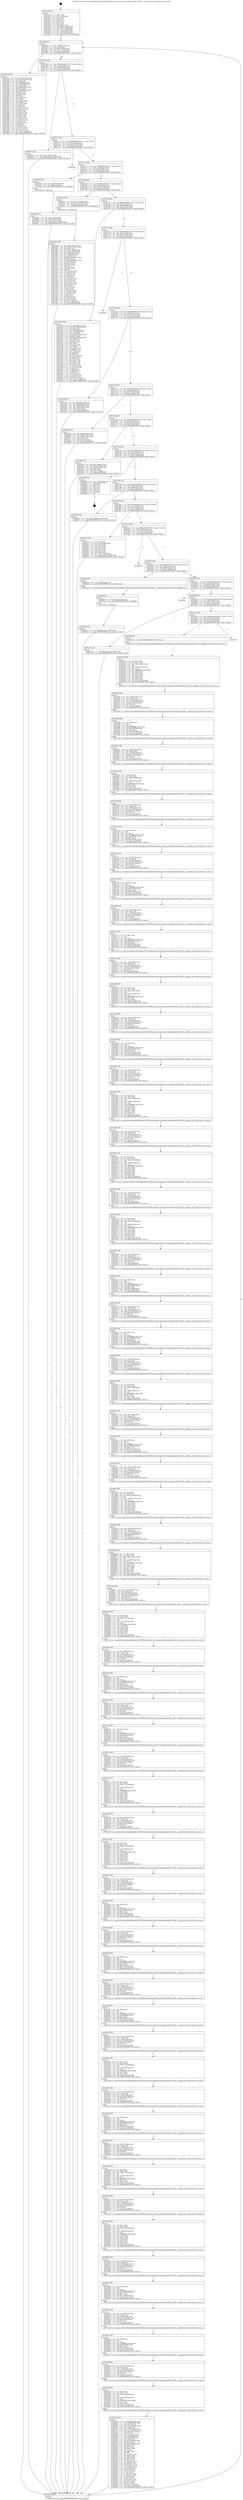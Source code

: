 digraph "0x4016c0" {
  label = "0x4016c0 (/mnt/c/Users/mathe/Desktop/tcc/POCII/binaries/extr_hashcatsrcmodulesmodule_02501.c_module_init_Final-ollvm.out::main(0))"
  labelloc = "t"
  node[shape=record]

  Entry [label="",width=0.3,height=0.3,shape=circle,fillcolor=black,style=filled]
  "0x4016ef" [label="{
     0x4016ef [23]\l
     | [instrs]\l
     &nbsp;&nbsp;0x4016ef \<+3\>: mov -0x58(%rbp),%eax\l
     &nbsp;&nbsp;0x4016f2 \<+2\>: mov %eax,%ecx\l
     &nbsp;&nbsp;0x4016f4 \<+6\>: sub $0x9745f2cb,%ecx\l
     &nbsp;&nbsp;0x4016fa \<+3\>: mov %eax,-0x5c(%rbp)\l
     &nbsp;&nbsp;0x4016fd \<+3\>: mov %ecx,-0x60(%rbp)\l
     &nbsp;&nbsp;0x401700 \<+6\>: je 000000000040192a \<main+0x26a\>\l
  }"]
  "0x40192a" [label="{
     0x40192a [144]\l
     | [instrs]\l
     &nbsp;&nbsp;0x40192a \<+5\>: mov $0x434a97cf,%eax\l
     &nbsp;&nbsp;0x40192f \<+5\>: mov $0xcd747e06,%ecx\l
     &nbsp;&nbsp;0x401934 \<+2\>: mov $0x1,%dl\l
     &nbsp;&nbsp;0x401936 \<+7\>: mov 0x4060d8,%esi\l
     &nbsp;&nbsp;0x40193d \<+7\>: mov 0x406090,%edi\l
     &nbsp;&nbsp;0x401944 \<+3\>: mov %esi,%r8d\l
     &nbsp;&nbsp;0x401947 \<+7\>: sub $0xff80b81f,%r8d\l
     &nbsp;&nbsp;0x40194e \<+4\>: sub $0x1,%r8d\l
     &nbsp;&nbsp;0x401952 \<+7\>: add $0xff80b81f,%r8d\l
     &nbsp;&nbsp;0x401959 \<+4\>: imul %r8d,%esi\l
     &nbsp;&nbsp;0x40195d \<+3\>: and $0x1,%esi\l
     &nbsp;&nbsp;0x401960 \<+3\>: cmp $0x0,%esi\l
     &nbsp;&nbsp;0x401963 \<+4\>: sete %r9b\l
     &nbsp;&nbsp;0x401967 \<+3\>: cmp $0xa,%edi\l
     &nbsp;&nbsp;0x40196a \<+4\>: setl %r10b\l
     &nbsp;&nbsp;0x40196e \<+3\>: mov %r9b,%r11b\l
     &nbsp;&nbsp;0x401971 \<+4\>: xor $0xff,%r11b\l
     &nbsp;&nbsp;0x401975 \<+3\>: mov %r10b,%bl\l
     &nbsp;&nbsp;0x401978 \<+3\>: xor $0xff,%bl\l
     &nbsp;&nbsp;0x40197b \<+3\>: xor $0x0,%dl\l
     &nbsp;&nbsp;0x40197e \<+3\>: mov %r11b,%r14b\l
     &nbsp;&nbsp;0x401981 \<+4\>: and $0x0,%r14b\l
     &nbsp;&nbsp;0x401985 \<+3\>: and %dl,%r9b\l
     &nbsp;&nbsp;0x401988 \<+3\>: mov %bl,%r15b\l
     &nbsp;&nbsp;0x40198b \<+4\>: and $0x0,%r15b\l
     &nbsp;&nbsp;0x40198f \<+3\>: and %dl,%r10b\l
     &nbsp;&nbsp;0x401992 \<+3\>: or %r9b,%r14b\l
     &nbsp;&nbsp;0x401995 \<+3\>: or %r10b,%r15b\l
     &nbsp;&nbsp;0x401998 \<+3\>: xor %r15b,%r14b\l
     &nbsp;&nbsp;0x40199b \<+3\>: or %bl,%r11b\l
     &nbsp;&nbsp;0x40199e \<+4\>: xor $0xff,%r11b\l
     &nbsp;&nbsp;0x4019a2 \<+3\>: or $0x0,%dl\l
     &nbsp;&nbsp;0x4019a5 \<+3\>: and %dl,%r11b\l
     &nbsp;&nbsp;0x4019a8 \<+3\>: or %r11b,%r14b\l
     &nbsp;&nbsp;0x4019ab \<+4\>: test $0x1,%r14b\l
     &nbsp;&nbsp;0x4019af \<+3\>: cmovne %ecx,%eax\l
     &nbsp;&nbsp;0x4019b2 \<+3\>: mov %eax,-0x58(%rbp)\l
     &nbsp;&nbsp;0x4019b5 \<+5\>: jmp 00000000004031b0 \<main+0x1af0\>\l
  }"]
  "0x401706" [label="{
     0x401706 [22]\l
     | [instrs]\l
     &nbsp;&nbsp;0x401706 \<+5\>: jmp 000000000040170b \<main+0x4b\>\l
     &nbsp;&nbsp;0x40170b \<+3\>: mov -0x5c(%rbp),%eax\l
     &nbsp;&nbsp;0x40170e \<+5\>: sub $0x98454cdd,%eax\l
     &nbsp;&nbsp;0x401713 \<+3\>: mov %eax,-0x64(%rbp)\l
     &nbsp;&nbsp;0x401716 \<+6\>: je 0000000000402676 \<main+0xfb6\>\l
  }"]
  Exit [label="",width=0.3,height=0.3,shape=circle,fillcolor=black,style=filled,peripheries=2]
  "0x402676" [label="{
     0x402676 [19]\l
     | [instrs]\l
     &nbsp;&nbsp;0x402676 \<+7\>: movl $0x0,-0x34(%rbp)\l
     &nbsp;&nbsp;0x40267d \<+7\>: movl $0x4e49aa5,-0x58(%rbp)\l
     &nbsp;&nbsp;0x402684 \<+5\>: jmp 00000000004031b0 \<main+0x1af0\>\l
  }"]
  "0x40171c" [label="{
     0x40171c [22]\l
     | [instrs]\l
     &nbsp;&nbsp;0x40171c \<+5\>: jmp 0000000000401721 \<main+0x61\>\l
     &nbsp;&nbsp;0x401721 \<+3\>: mov -0x5c(%rbp),%eax\l
     &nbsp;&nbsp;0x401724 \<+5\>: sub $0xaa710530,%eax\l
     &nbsp;&nbsp;0x401729 \<+3\>: mov %eax,-0x68(%rbp)\l
     &nbsp;&nbsp;0x40172c \<+6\>: je 00000000004018d5 \<main+0x215\>\l
  }"]
  "0x40264d" [label="{
     0x40264d [12]\l
     | [instrs]\l
     &nbsp;&nbsp;0x40264d \<+7\>: movl $0x98454cdd,-0x58(%rbp)\l
     &nbsp;&nbsp;0x402654 \<+5\>: jmp 00000000004031b0 \<main+0x1af0\>\l
  }"]
  "0x4018d5" [label="{
     0x4018d5\l
  }", style=dashed]
  "0x401732" [label="{
     0x401732 [22]\l
     | [instrs]\l
     &nbsp;&nbsp;0x401732 \<+5\>: jmp 0000000000401737 \<main+0x77\>\l
     &nbsp;&nbsp;0x401737 \<+3\>: mov -0x5c(%rbp),%eax\l
     &nbsp;&nbsp;0x40173a \<+5\>: sub $0xbfaaf2f1,%eax\l
     &nbsp;&nbsp;0x40173f \<+3\>: mov %eax,-0x6c(%rbp)\l
     &nbsp;&nbsp;0x401742 \<+6\>: je 00000000004018ed \<main+0x22d\>\l
  }"]
  "0x402644" [label="{
     0x402644 [9]\l
     | [instrs]\l
     &nbsp;&nbsp;0x402644 \<+4\>: mov -0x50(%rbp),%rdi\l
     &nbsp;&nbsp;0x402648 \<+5\>: call 0000000000401030 \<free@plt\>\l
     | [calls]\l
     &nbsp;&nbsp;0x401030 \{1\} (unknown)\l
  }"]
  "0x4018ed" [label="{
     0x4018ed [13]\l
     | [instrs]\l
     &nbsp;&nbsp;0x4018ed \<+4\>: mov -0x40(%rbp),%rax\l
     &nbsp;&nbsp;0x4018f1 \<+4\>: mov 0x8(%rax),%rdi\l
     &nbsp;&nbsp;0x4018f5 \<+5\>: call 0000000000401060 \<atoi@plt\>\l
     | [calls]\l
     &nbsp;&nbsp;0x401060 \{1\} (unknown)\l
  }"]
  "0x401748" [label="{
     0x401748 [22]\l
     | [instrs]\l
     &nbsp;&nbsp;0x401748 \<+5\>: jmp 000000000040174d \<main+0x8d\>\l
     &nbsp;&nbsp;0x40174d \<+3\>: mov -0x5c(%rbp),%eax\l
     &nbsp;&nbsp;0x401750 \<+5\>: sub $0xcd747e06,%eax\l
     &nbsp;&nbsp;0x401755 \<+3\>: mov %eax,-0x70(%rbp)\l
     &nbsp;&nbsp;0x401758 \<+6\>: je 00000000004019ba \<main+0x2fa\>\l
  }"]
  "0x40255e" [label="{
     0x40255e [176]\l
     | [instrs]\l
     &nbsp;&nbsp;0x40255e \<+5\>: mov $0x5f641aa2,%ecx\l
     &nbsp;&nbsp;0x402563 \<+5\>: mov $0x8881835,%edx\l
     &nbsp;&nbsp;0x402568 \<+3\>: mov $0x1,%r10b\l
     &nbsp;&nbsp;0x40256b \<+6\>: mov -0x168(%rbp),%esi\l
     &nbsp;&nbsp;0x402571 \<+3\>: imul %eax,%esi\l
     &nbsp;&nbsp;0x402574 \<+4\>: mov -0x50(%rbp),%r8\l
     &nbsp;&nbsp;0x402578 \<+4\>: movslq -0x54(%rbp),%r9\l
     &nbsp;&nbsp;0x40257c \<+7\>: imul $0x1b0,%r9,%r9\l
     &nbsp;&nbsp;0x402583 \<+3\>: add %r9,%r8\l
     &nbsp;&nbsp;0x402586 \<+7\>: mov %esi,0x1a8(%r8)\l
     &nbsp;&nbsp;0x40258d \<+7\>: mov 0x4060d8,%eax\l
     &nbsp;&nbsp;0x402594 \<+7\>: mov 0x406090,%esi\l
     &nbsp;&nbsp;0x40259b \<+2\>: mov %eax,%edi\l
     &nbsp;&nbsp;0x40259d \<+6\>: add $0x240795f8,%edi\l
     &nbsp;&nbsp;0x4025a3 \<+3\>: sub $0x1,%edi\l
     &nbsp;&nbsp;0x4025a6 \<+6\>: sub $0x240795f8,%edi\l
     &nbsp;&nbsp;0x4025ac \<+3\>: imul %edi,%eax\l
     &nbsp;&nbsp;0x4025af \<+3\>: and $0x1,%eax\l
     &nbsp;&nbsp;0x4025b2 \<+3\>: cmp $0x0,%eax\l
     &nbsp;&nbsp;0x4025b5 \<+4\>: sete %r11b\l
     &nbsp;&nbsp;0x4025b9 \<+3\>: cmp $0xa,%esi\l
     &nbsp;&nbsp;0x4025bc \<+3\>: setl %bl\l
     &nbsp;&nbsp;0x4025bf \<+3\>: mov %r11b,%r14b\l
     &nbsp;&nbsp;0x4025c2 \<+4\>: xor $0xff,%r14b\l
     &nbsp;&nbsp;0x4025c6 \<+3\>: mov %bl,%r15b\l
     &nbsp;&nbsp;0x4025c9 \<+4\>: xor $0xff,%r15b\l
     &nbsp;&nbsp;0x4025cd \<+4\>: xor $0x1,%r10b\l
     &nbsp;&nbsp;0x4025d1 \<+3\>: mov %r14b,%r12b\l
     &nbsp;&nbsp;0x4025d4 \<+4\>: and $0xff,%r12b\l
     &nbsp;&nbsp;0x4025d8 \<+3\>: and %r10b,%r11b\l
     &nbsp;&nbsp;0x4025db \<+3\>: mov %r15b,%r13b\l
     &nbsp;&nbsp;0x4025de \<+4\>: and $0xff,%r13b\l
     &nbsp;&nbsp;0x4025e2 \<+3\>: and %r10b,%bl\l
     &nbsp;&nbsp;0x4025e5 \<+3\>: or %r11b,%r12b\l
     &nbsp;&nbsp;0x4025e8 \<+3\>: or %bl,%r13b\l
     &nbsp;&nbsp;0x4025eb \<+3\>: xor %r13b,%r12b\l
     &nbsp;&nbsp;0x4025ee \<+3\>: or %r15b,%r14b\l
     &nbsp;&nbsp;0x4025f1 \<+4\>: xor $0xff,%r14b\l
     &nbsp;&nbsp;0x4025f5 \<+4\>: or $0x1,%r10b\l
     &nbsp;&nbsp;0x4025f9 \<+3\>: and %r10b,%r14b\l
     &nbsp;&nbsp;0x4025fc \<+3\>: or %r14b,%r12b\l
     &nbsp;&nbsp;0x4025ff \<+4\>: test $0x1,%r12b\l
     &nbsp;&nbsp;0x402603 \<+3\>: cmovne %edx,%ecx\l
     &nbsp;&nbsp;0x402606 \<+3\>: mov %ecx,-0x58(%rbp)\l
     &nbsp;&nbsp;0x402609 \<+5\>: jmp 00000000004031b0 \<main+0x1af0\>\l
  }"]
  "0x4019ba" [label="{
     0x4019ba [23]\l
     | [instrs]\l
     &nbsp;&nbsp;0x4019ba \<+7\>: movl $0x1,-0x48(%rbp)\l
     &nbsp;&nbsp;0x4019c1 \<+4\>: movslq -0x48(%rbp),%rax\l
     &nbsp;&nbsp;0x4019c5 \<+7\>: imul $0x1b0,%rax,%rdi\l
     &nbsp;&nbsp;0x4019cc \<+5\>: call 0000000000401050 \<malloc@plt\>\l
     | [calls]\l
     &nbsp;&nbsp;0x401050 \{1\} (unknown)\l
  }"]
  "0x40175e" [label="{
     0x40175e [22]\l
     | [instrs]\l
     &nbsp;&nbsp;0x40175e \<+5\>: jmp 0000000000401763 \<main+0xa3\>\l
     &nbsp;&nbsp;0x401763 \<+3\>: mov -0x5c(%rbp),%eax\l
     &nbsp;&nbsp;0x401766 \<+5\>: sub $0xd90eda5f,%eax\l
     &nbsp;&nbsp;0x40176b \<+3\>: mov %eax,-0x74(%rbp)\l
     &nbsp;&nbsp;0x40176e \<+6\>: je 0000000000401a9b \<main+0x3db\>\l
  }"]
  "0x402532" [label="{
     0x402532 [44]\l
     | [instrs]\l
     &nbsp;&nbsp;0x402532 \<+2\>: xor %ecx,%ecx\l
     &nbsp;&nbsp;0x402534 \<+5\>: mov $0x2,%edx\l
     &nbsp;&nbsp;0x402539 \<+6\>: mov %edx,-0x164(%rbp)\l
     &nbsp;&nbsp;0x40253f \<+1\>: cltd\l
     &nbsp;&nbsp;0x402540 \<+6\>: mov -0x164(%rbp),%esi\l
     &nbsp;&nbsp;0x402546 \<+2\>: idiv %esi\l
     &nbsp;&nbsp;0x402548 \<+6\>: imul $0xfffffffe,%edx,%edx\l
     &nbsp;&nbsp;0x40254e \<+3\>: sub $0x1,%ecx\l
     &nbsp;&nbsp;0x402551 \<+2\>: sub %ecx,%edx\l
     &nbsp;&nbsp;0x402553 \<+6\>: mov %edx,-0x168(%rbp)\l
     &nbsp;&nbsp;0x402559 \<+5\>: call 0000000000401160 \<next_i\>\l
     | [calls]\l
     &nbsp;&nbsp;0x401160 \{1\} (/mnt/c/Users/mathe/Desktop/tcc/POCII/binaries/extr_hashcatsrcmodulesmodule_02501.c_module_init_Final-ollvm.out::next_i)\l
  }"]
  "0x401a9b" [label="{
     0x401a9b [144]\l
     | [instrs]\l
     &nbsp;&nbsp;0x401a9b \<+5\>: mov $0x5f641aa2,%eax\l
     &nbsp;&nbsp;0x401aa0 \<+5\>: mov $0x752fdc39,%ecx\l
     &nbsp;&nbsp;0x401aa5 \<+2\>: mov $0x1,%dl\l
     &nbsp;&nbsp;0x401aa7 \<+7\>: mov 0x4060d8,%esi\l
     &nbsp;&nbsp;0x401aae \<+7\>: mov 0x406090,%edi\l
     &nbsp;&nbsp;0x401ab5 \<+3\>: mov %esi,%r8d\l
     &nbsp;&nbsp;0x401ab8 \<+7\>: sub $0x24274bdd,%r8d\l
     &nbsp;&nbsp;0x401abf \<+4\>: sub $0x1,%r8d\l
     &nbsp;&nbsp;0x401ac3 \<+7\>: add $0x24274bdd,%r8d\l
     &nbsp;&nbsp;0x401aca \<+4\>: imul %r8d,%esi\l
     &nbsp;&nbsp;0x401ace \<+3\>: and $0x1,%esi\l
     &nbsp;&nbsp;0x401ad1 \<+3\>: cmp $0x0,%esi\l
     &nbsp;&nbsp;0x401ad4 \<+4\>: sete %r9b\l
     &nbsp;&nbsp;0x401ad8 \<+3\>: cmp $0xa,%edi\l
     &nbsp;&nbsp;0x401adb \<+4\>: setl %r10b\l
     &nbsp;&nbsp;0x401adf \<+3\>: mov %r9b,%r11b\l
     &nbsp;&nbsp;0x401ae2 \<+4\>: xor $0xff,%r11b\l
     &nbsp;&nbsp;0x401ae6 \<+3\>: mov %r10b,%bl\l
     &nbsp;&nbsp;0x401ae9 \<+3\>: xor $0xff,%bl\l
     &nbsp;&nbsp;0x401aec \<+3\>: xor $0x0,%dl\l
     &nbsp;&nbsp;0x401aef \<+3\>: mov %r11b,%r14b\l
     &nbsp;&nbsp;0x401af2 \<+4\>: and $0x0,%r14b\l
     &nbsp;&nbsp;0x401af6 \<+3\>: and %dl,%r9b\l
     &nbsp;&nbsp;0x401af9 \<+3\>: mov %bl,%r15b\l
     &nbsp;&nbsp;0x401afc \<+4\>: and $0x0,%r15b\l
     &nbsp;&nbsp;0x401b00 \<+3\>: and %dl,%r10b\l
     &nbsp;&nbsp;0x401b03 \<+3\>: or %r9b,%r14b\l
     &nbsp;&nbsp;0x401b06 \<+3\>: or %r10b,%r15b\l
     &nbsp;&nbsp;0x401b09 \<+3\>: xor %r15b,%r14b\l
     &nbsp;&nbsp;0x401b0c \<+3\>: or %bl,%r11b\l
     &nbsp;&nbsp;0x401b0f \<+4\>: xor $0xff,%r11b\l
     &nbsp;&nbsp;0x401b13 \<+3\>: or $0x0,%dl\l
     &nbsp;&nbsp;0x401b16 \<+3\>: and %dl,%r11b\l
     &nbsp;&nbsp;0x401b19 \<+3\>: or %r11b,%r14b\l
     &nbsp;&nbsp;0x401b1c \<+4\>: test $0x1,%r14b\l
     &nbsp;&nbsp;0x401b20 \<+3\>: cmovne %ecx,%eax\l
     &nbsp;&nbsp;0x401b23 \<+3\>: mov %eax,-0x58(%rbp)\l
     &nbsp;&nbsp;0x401b26 \<+5\>: jmp 00000000004031b0 \<main+0x1af0\>\l
  }"]
  "0x401774" [label="{
     0x401774 [22]\l
     | [instrs]\l
     &nbsp;&nbsp;0x401774 \<+5\>: jmp 0000000000401779 \<main+0xb9\>\l
     &nbsp;&nbsp;0x401779 \<+3\>: mov -0x5c(%rbp),%eax\l
     &nbsp;&nbsp;0x40177c \<+5\>: sub $0xe3738709,%eax\l
     &nbsp;&nbsp;0x401781 \<+3\>: mov %eax,-0x78(%rbp)\l
     &nbsp;&nbsp;0x401784 \<+6\>: je 0000000000402665 \<main+0xfa5\>\l
  }"]
  "0x40250b" [label="{
     0x40250b [39]\l
     | [instrs]\l
     &nbsp;&nbsp;0x40250b \<+6\>: mov -0x160(%rbp),%ecx\l
     &nbsp;&nbsp;0x402511 \<+3\>: imul %eax,%ecx\l
     &nbsp;&nbsp;0x402514 \<+4\>: mov -0x50(%rbp),%r8\l
     &nbsp;&nbsp;0x402518 \<+4\>: movslq -0x54(%rbp),%r9\l
     &nbsp;&nbsp;0x40251c \<+7\>: imul $0x1b0,%r9,%r9\l
     &nbsp;&nbsp;0x402523 \<+3\>: add %r9,%r8\l
     &nbsp;&nbsp;0x402526 \<+7\>: mov %ecx,0x1a4(%r8)\l
     &nbsp;&nbsp;0x40252d \<+5\>: call 0000000000401160 \<next_i\>\l
     | [calls]\l
     &nbsp;&nbsp;0x401160 \{1\} (/mnt/c/Users/mathe/Desktop/tcc/POCII/binaries/extr_hashcatsrcmodulesmodule_02501.c_module_init_Final-ollvm.out::next_i)\l
  }"]
  "0x402665" [label="{
     0x402665\l
  }", style=dashed]
  "0x40178a" [label="{
     0x40178a [22]\l
     | [instrs]\l
     &nbsp;&nbsp;0x40178a \<+5\>: jmp 000000000040178f \<main+0xcf\>\l
     &nbsp;&nbsp;0x40178f \<+3\>: mov -0x5c(%rbp),%eax\l
     &nbsp;&nbsp;0x401792 \<+5\>: sub $0xe3ecbc32,%eax\l
     &nbsp;&nbsp;0x401797 \<+3\>: mov %eax,-0x7c(%rbp)\l
     &nbsp;&nbsp;0x40179a \<+6\>: je 0000000000401a80 \<main+0x3c0\>\l
  }"]
  "0x4024e3" [label="{
     0x4024e3 [40]\l
     | [instrs]\l
     &nbsp;&nbsp;0x4024e3 \<+5\>: mov $0x2,%ecx\l
     &nbsp;&nbsp;0x4024e8 \<+1\>: cltd\l
     &nbsp;&nbsp;0x4024e9 \<+2\>: idiv %ecx\l
     &nbsp;&nbsp;0x4024eb \<+6\>: imul $0xfffffffe,%edx,%ecx\l
     &nbsp;&nbsp;0x4024f1 \<+6\>: sub $0x845066f0,%ecx\l
     &nbsp;&nbsp;0x4024f7 \<+3\>: add $0x1,%ecx\l
     &nbsp;&nbsp;0x4024fa \<+6\>: add $0x845066f0,%ecx\l
     &nbsp;&nbsp;0x402500 \<+6\>: mov %ecx,-0x160(%rbp)\l
     &nbsp;&nbsp;0x402506 \<+5\>: call 0000000000401160 \<next_i\>\l
     | [calls]\l
     &nbsp;&nbsp;0x401160 \{1\} (/mnt/c/Users/mathe/Desktop/tcc/POCII/binaries/extr_hashcatsrcmodulesmodule_02501.c_module_init_Final-ollvm.out::next_i)\l
  }"]
  "0x401a80" [label="{
     0x401a80 [27]\l
     | [instrs]\l
     &nbsp;&nbsp;0x401a80 \<+5\>: mov $0x599cc643,%eax\l
     &nbsp;&nbsp;0x401a85 \<+5\>: mov $0xd90eda5f,%ecx\l
     &nbsp;&nbsp;0x401a8a \<+3\>: mov -0x54(%rbp),%edx\l
     &nbsp;&nbsp;0x401a8d \<+3\>: cmp -0x48(%rbp),%edx\l
     &nbsp;&nbsp;0x401a90 \<+3\>: cmovl %ecx,%eax\l
     &nbsp;&nbsp;0x401a93 \<+3\>: mov %eax,-0x58(%rbp)\l
     &nbsp;&nbsp;0x401a96 \<+5\>: jmp 00000000004031b0 \<main+0x1af0\>\l
  }"]
  "0x4017a0" [label="{
     0x4017a0 [22]\l
     | [instrs]\l
     &nbsp;&nbsp;0x4017a0 \<+5\>: jmp 00000000004017a5 \<main+0xe5\>\l
     &nbsp;&nbsp;0x4017a5 \<+3\>: mov -0x5c(%rbp),%eax\l
     &nbsp;&nbsp;0x4017a8 \<+5\>: sub $0xe53f2145,%eax\l
     &nbsp;&nbsp;0x4017ad \<+3\>: mov %eax,-0x80(%rbp)\l
     &nbsp;&nbsp;0x4017b0 \<+6\>: je 00000000004018ba \<main+0x1fa\>\l
  }"]
  "0x4024bc" [label="{
     0x4024bc [39]\l
     | [instrs]\l
     &nbsp;&nbsp;0x4024bc \<+6\>: mov -0x15c(%rbp),%ecx\l
     &nbsp;&nbsp;0x4024c2 \<+3\>: imul %eax,%ecx\l
     &nbsp;&nbsp;0x4024c5 \<+4\>: mov -0x50(%rbp),%r8\l
     &nbsp;&nbsp;0x4024c9 \<+4\>: movslq -0x54(%rbp),%r9\l
     &nbsp;&nbsp;0x4024cd \<+7\>: imul $0x1b0,%r9,%r9\l
     &nbsp;&nbsp;0x4024d4 \<+3\>: add %r9,%r8\l
     &nbsp;&nbsp;0x4024d7 \<+7\>: mov %ecx,0x1a0(%r8)\l
     &nbsp;&nbsp;0x4024de \<+5\>: call 0000000000401160 \<next_i\>\l
     | [calls]\l
     &nbsp;&nbsp;0x401160 \{1\} (/mnt/c/Users/mathe/Desktop/tcc/POCII/binaries/extr_hashcatsrcmodulesmodule_02501.c_module_init_Final-ollvm.out::next_i)\l
  }"]
  "0x4018ba" [label="{
     0x4018ba [27]\l
     | [instrs]\l
     &nbsp;&nbsp;0x4018ba \<+5\>: mov $0xbfaaf2f1,%eax\l
     &nbsp;&nbsp;0x4018bf \<+5\>: mov $0xaa710530,%ecx\l
     &nbsp;&nbsp;0x4018c4 \<+3\>: mov -0x30(%rbp),%edx\l
     &nbsp;&nbsp;0x4018c7 \<+3\>: cmp $0x2,%edx\l
     &nbsp;&nbsp;0x4018ca \<+3\>: cmovne %ecx,%eax\l
     &nbsp;&nbsp;0x4018cd \<+3\>: mov %eax,-0x58(%rbp)\l
     &nbsp;&nbsp;0x4018d0 \<+5\>: jmp 00000000004031b0 \<main+0x1af0\>\l
  }"]
  "0x4017b6" [label="{
     0x4017b6 [25]\l
     | [instrs]\l
     &nbsp;&nbsp;0x4017b6 \<+5\>: jmp 00000000004017bb \<main+0xfb\>\l
     &nbsp;&nbsp;0x4017bb \<+3\>: mov -0x5c(%rbp),%eax\l
     &nbsp;&nbsp;0x4017be \<+5\>: sub $0xfeb1012e,%eax\l
     &nbsp;&nbsp;0x4017c3 \<+6\>: mov %eax,-0x84(%rbp)\l
     &nbsp;&nbsp;0x4017c9 \<+6\>: je 000000000040190f \<main+0x24f\>\l
  }"]
  "0x4031b0" [label="{
     0x4031b0 [5]\l
     | [instrs]\l
     &nbsp;&nbsp;0x4031b0 \<+5\>: jmp 00000000004016ef \<main+0x2f\>\l
  }"]
  "0x4016c0" [label="{
     0x4016c0 [47]\l
     | [instrs]\l
     &nbsp;&nbsp;0x4016c0 \<+1\>: push %rbp\l
     &nbsp;&nbsp;0x4016c1 \<+3\>: mov %rsp,%rbp\l
     &nbsp;&nbsp;0x4016c4 \<+2\>: push %r15\l
     &nbsp;&nbsp;0x4016c6 \<+2\>: push %r14\l
     &nbsp;&nbsp;0x4016c8 \<+2\>: push %r13\l
     &nbsp;&nbsp;0x4016ca \<+2\>: push %r12\l
     &nbsp;&nbsp;0x4016cc \<+1\>: push %rbx\l
     &nbsp;&nbsp;0x4016cd \<+7\>: sub $0x218,%rsp\l
     &nbsp;&nbsp;0x4016d4 \<+7\>: movl $0x0,-0x34(%rbp)\l
     &nbsp;&nbsp;0x4016db \<+3\>: mov %edi,-0x38(%rbp)\l
     &nbsp;&nbsp;0x4016de \<+4\>: mov %rsi,-0x40(%rbp)\l
     &nbsp;&nbsp;0x4016e2 \<+3\>: mov -0x38(%rbp),%edi\l
     &nbsp;&nbsp;0x4016e5 \<+3\>: mov %edi,-0x30(%rbp)\l
     &nbsp;&nbsp;0x4016e8 \<+7\>: movl $0xe53f2145,-0x58(%rbp)\l
  }"]
  "0x4018fa" [label="{
     0x4018fa [21]\l
     | [instrs]\l
     &nbsp;&nbsp;0x4018fa \<+3\>: mov %eax,-0x44(%rbp)\l
     &nbsp;&nbsp;0x4018fd \<+3\>: mov -0x44(%rbp),%eax\l
     &nbsp;&nbsp;0x401900 \<+3\>: mov %eax,-0x2c(%rbp)\l
     &nbsp;&nbsp;0x401903 \<+7\>: movl $0xfeb1012e,-0x58(%rbp)\l
     &nbsp;&nbsp;0x40190a \<+5\>: jmp 00000000004031b0 \<main+0x1af0\>\l
  }"]
  "0x402494" [label="{
     0x402494 [40]\l
     | [instrs]\l
     &nbsp;&nbsp;0x402494 \<+5\>: mov $0x2,%ecx\l
     &nbsp;&nbsp;0x402499 \<+1\>: cltd\l
     &nbsp;&nbsp;0x40249a \<+2\>: idiv %ecx\l
     &nbsp;&nbsp;0x40249c \<+6\>: imul $0xfffffffe,%edx,%ecx\l
     &nbsp;&nbsp;0x4024a2 \<+6\>: sub $0x11749075,%ecx\l
     &nbsp;&nbsp;0x4024a8 \<+3\>: add $0x1,%ecx\l
     &nbsp;&nbsp;0x4024ab \<+6\>: add $0x11749075,%ecx\l
     &nbsp;&nbsp;0x4024b1 \<+6\>: mov %ecx,-0x15c(%rbp)\l
     &nbsp;&nbsp;0x4024b7 \<+5\>: call 0000000000401160 \<next_i\>\l
     | [calls]\l
     &nbsp;&nbsp;0x401160 \{1\} (/mnt/c/Users/mathe/Desktop/tcc/POCII/binaries/extr_hashcatsrcmodulesmodule_02501.c_module_init_Final-ollvm.out::next_i)\l
  }"]
  "0x40190f" [label="{
     0x40190f [27]\l
     | [instrs]\l
     &nbsp;&nbsp;0x40190f \<+5\>: mov $0x77ab9c53,%eax\l
     &nbsp;&nbsp;0x401914 \<+5\>: mov $0x9745f2cb,%ecx\l
     &nbsp;&nbsp;0x401919 \<+3\>: mov -0x2c(%rbp),%edx\l
     &nbsp;&nbsp;0x40191c \<+3\>: cmp $0x0,%edx\l
     &nbsp;&nbsp;0x40191f \<+3\>: cmove %ecx,%eax\l
     &nbsp;&nbsp;0x401922 \<+3\>: mov %eax,-0x58(%rbp)\l
     &nbsp;&nbsp;0x401925 \<+5\>: jmp 00000000004031b0 \<main+0x1af0\>\l
  }"]
  "0x4017cf" [label="{
     0x4017cf [25]\l
     | [instrs]\l
     &nbsp;&nbsp;0x4017cf \<+5\>: jmp 00000000004017d4 \<main+0x114\>\l
     &nbsp;&nbsp;0x4017d4 \<+3\>: mov -0x5c(%rbp),%eax\l
     &nbsp;&nbsp;0x4017d7 \<+5\>: sub $0x4e49aa5,%eax\l
     &nbsp;&nbsp;0x4017dc \<+6\>: mov %eax,-0x88(%rbp)\l
     &nbsp;&nbsp;0x4017e2 \<+6\>: je 0000000000402689 \<main+0xfc9\>\l
  }"]
  "0x4019d1" [label="{
     0x4019d1 [163]\l
     | [instrs]\l
     &nbsp;&nbsp;0x4019d1 \<+5\>: mov $0x434a97cf,%ecx\l
     &nbsp;&nbsp;0x4019d6 \<+5\>: mov $0x611a225c,%edx\l
     &nbsp;&nbsp;0x4019db \<+3\>: mov $0x1,%sil\l
     &nbsp;&nbsp;0x4019de \<+4\>: mov %rax,-0x50(%rbp)\l
     &nbsp;&nbsp;0x4019e2 \<+7\>: movl $0x0,-0x54(%rbp)\l
     &nbsp;&nbsp;0x4019e9 \<+8\>: mov 0x4060d8,%r8d\l
     &nbsp;&nbsp;0x4019f1 \<+8\>: mov 0x406090,%r9d\l
     &nbsp;&nbsp;0x4019f9 \<+3\>: mov %r8d,%r10d\l
     &nbsp;&nbsp;0x4019fc \<+7\>: add $0xef29a0e7,%r10d\l
     &nbsp;&nbsp;0x401a03 \<+4\>: sub $0x1,%r10d\l
     &nbsp;&nbsp;0x401a07 \<+7\>: sub $0xef29a0e7,%r10d\l
     &nbsp;&nbsp;0x401a0e \<+4\>: imul %r10d,%r8d\l
     &nbsp;&nbsp;0x401a12 \<+4\>: and $0x1,%r8d\l
     &nbsp;&nbsp;0x401a16 \<+4\>: cmp $0x0,%r8d\l
     &nbsp;&nbsp;0x401a1a \<+4\>: sete %r11b\l
     &nbsp;&nbsp;0x401a1e \<+4\>: cmp $0xa,%r9d\l
     &nbsp;&nbsp;0x401a22 \<+3\>: setl %bl\l
     &nbsp;&nbsp;0x401a25 \<+3\>: mov %r11b,%r14b\l
     &nbsp;&nbsp;0x401a28 \<+4\>: xor $0xff,%r14b\l
     &nbsp;&nbsp;0x401a2c \<+3\>: mov %bl,%r15b\l
     &nbsp;&nbsp;0x401a2f \<+4\>: xor $0xff,%r15b\l
     &nbsp;&nbsp;0x401a33 \<+4\>: xor $0x1,%sil\l
     &nbsp;&nbsp;0x401a37 \<+3\>: mov %r14b,%r12b\l
     &nbsp;&nbsp;0x401a3a \<+4\>: and $0xff,%r12b\l
     &nbsp;&nbsp;0x401a3e \<+3\>: and %sil,%r11b\l
     &nbsp;&nbsp;0x401a41 \<+3\>: mov %r15b,%r13b\l
     &nbsp;&nbsp;0x401a44 \<+4\>: and $0xff,%r13b\l
     &nbsp;&nbsp;0x401a48 \<+3\>: and %sil,%bl\l
     &nbsp;&nbsp;0x401a4b \<+3\>: or %r11b,%r12b\l
     &nbsp;&nbsp;0x401a4e \<+3\>: or %bl,%r13b\l
     &nbsp;&nbsp;0x401a51 \<+3\>: xor %r13b,%r12b\l
     &nbsp;&nbsp;0x401a54 \<+3\>: or %r15b,%r14b\l
     &nbsp;&nbsp;0x401a57 \<+4\>: xor $0xff,%r14b\l
     &nbsp;&nbsp;0x401a5b \<+4\>: or $0x1,%sil\l
     &nbsp;&nbsp;0x401a5f \<+3\>: and %sil,%r14b\l
     &nbsp;&nbsp;0x401a62 \<+3\>: or %r14b,%r12b\l
     &nbsp;&nbsp;0x401a65 \<+4\>: test $0x1,%r12b\l
     &nbsp;&nbsp;0x401a69 \<+3\>: cmovne %edx,%ecx\l
     &nbsp;&nbsp;0x401a6c \<+3\>: mov %ecx,-0x58(%rbp)\l
     &nbsp;&nbsp;0x401a6f \<+5\>: jmp 00000000004031b0 \<main+0x1af0\>\l
  }"]
  "0x40246d" [label="{
     0x40246d [39]\l
     | [instrs]\l
     &nbsp;&nbsp;0x40246d \<+6\>: mov -0x158(%rbp),%ecx\l
     &nbsp;&nbsp;0x402473 \<+3\>: imul %eax,%ecx\l
     &nbsp;&nbsp;0x402476 \<+4\>: mov -0x50(%rbp),%r8\l
     &nbsp;&nbsp;0x40247a \<+4\>: movslq -0x54(%rbp),%r9\l
     &nbsp;&nbsp;0x40247e \<+7\>: imul $0x1b0,%r9,%r9\l
     &nbsp;&nbsp;0x402485 \<+3\>: add %r9,%r8\l
     &nbsp;&nbsp;0x402488 \<+7\>: mov %ecx,0x188(%r8)\l
     &nbsp;&nbsp;0x40248f \<+5\>: call 0000000000401160 \<next_i\>\l
     | [calls]\l
     &nbsp;&nbsp;0x401160 \{1\} (/mnt/c/Users/mathe/Desktop/tcc/POCII/binaries/extr_hashcatsrcmodulesmodule_02501.c_module_init_Final-ollvm.out::next_i)\l
  }"]
  "0x402689" [label="{
     0x402689 [21]\l
     | [instrs]\l
     &nbsp;&nbsp;0x402689 \<+3\>: mov -0x34(%rbp),%eax\l
     &nbsp;&nbsp;0x40268c \<+7\>: add $0x218,%rsp\l
     &nbsp;&nbsp;0x402693 \<+1\>: pop %rbx\l
     &nbsp;&nbsp;0x402694 \<+2\>: pop %r12\l
     &nbsp;&nbsp;0x402696 \<+2\>: pop %r13\l
     &nbsp;&nbsp;0x402698 \<+2\>: pop %r14\l
     &nbsp;&nbsp;0x40269a \<+2\>: pop %r15\l
     &nbsp;&nbsp;0x40269c \<+1\>: pop %rbp\l
     &nbsp;&nbsp;0x40269d \<+1\>: ret\l
  }"]
  "0x4017e8" [label="{
     0x4017e8 [25]\l
     | [instrs]\l
     &nbsp;&nbsp;0x4017e8 \<+5\>: jmp 00000000004017ed \<main+0x12d\>\l
     &nbsp;&nbsp;0x4017ed \<+3\>: mov -0x5c(%rbp),%eax\l
     &nbsp;&nbsp;0x4017f0 \<+5\>: sub $0x8881835,%eax\l
     &nbsp;&nbsp;0x4017f5 \<+6\>: mov %eax,-0x8c(%rbp)\l
     &nbsp;&nbsp;0x4017fb \<+6\>: je 000000000040260e \<main+0xf4e\>\l
  }"]
  "0x402439" [label="{
     0x402439 [52]\l
     | [instrs]\l
     &nbsp;&nbsp;0x402439 \<+2\>: xor %ecx,%ecx\l
     &nbsp;&nbsp;0x40243b \<+5\>: mov $0x2,%edx\l
     &nbsp;&nbsp;0x402440 \<+6\>: mov %edx,-0x154(%rbp)\l
     &nbsp;&nbsp;0x402446 \<+1\>: cltd\l
     &nbsp;&nbsp;0x402447 \<+6\>: mov -0x154(%rbp),%esi\l
     &nbsp;&nbsp;0x40244d \<+2\>: idiv %esi\l
     &nbsp;&nbsp;0x40244f \<+6\>: imul $0xfffffffe,%edx,%edx\l
     &nbsp;&nbsp;0x402455 \<+2\>: mov %ecx,%edi\l
     &nbsp;&nbsp;0x402457 \<+2\>: sub %edx,%edi\l
     &nbsp;&nbsp;0x402459 \<+2\>: mov %ecx,%edx\l
     &nbsp;&nbsp;0x40245b \<+3\>: sub $0x1,%edx\l
     &nbsp;&nbsp;0x40245e \<+2\>: add %edx,%edi\l
     &nbsp;&nbsp;0x402460 \<+2\>: sub %edi,%ecx\l
     &nbsp;&nbsp;0x402462 \<+6\>: mov %ecx,-0x158(%rbp)\l
     &nbsp;&nbsp;0x402468 \<+5\>: call 0000000000401160 \<next_i\>\l
     | [calls]\l
     &nbsp;&nbsp;0x401160 \{1\} (/mnt/c/Users/mathe/Desktop/tcc/POCII/binaries/extr_hashcatsrcmodulesmodule_02501.c_module_init_Final-ollvm.out::next_i)\l
  }"]
  "0x40260e" [label="{
     0x40260e [12]\l
     | [instrs]\l
     &nbsp;&nbsp;0x40260e \<+7\>: movl $0x1ccfb45d,-0x58(%rbp)\l
     &nbsp;&nbsp;0x402615 \<+5\>: jmp 00000000004031b0 \<main+0x1af0\>\l
  }"]
  "0x401801" [label="{
     0x401801 [25]\l
     | [instrs]\l
     &nbsp;&nbsp;0x401801 \<+5\>: jmp 0000000000401806 \<main+0x146\>\l
     &nbsp;&nbsp;0x401806 \<+3\>: mov -0x5c(%rbp),%eax\l
     &nbsp;&nbsp;0x401809 \<+5\>: sub $0x1ccfb45d,%eax\l
     &nbsp;&nbsp;0x40180e \<+6\>: mov %eax,-0x90(%rbp)\l
     &nbsp;&nbsp;0x401814 \<+6\>: je 000000000040261a \<main+0xf5a\>\l
  }"]
  "0x402412" [label="{
     0x402412 [39]\l
     | [instrs]\l
     &nbsp;&nbsp;0x402412 \<+6\>: mov -0x150(%rbp),%ecx\l
     &nbsp;&nbsp;0x402418 \<+3\>: imul %eax,%ecx\l
     &nbsp;&nbsp;0x40241b \<+4\>: mov -0x50(%rbp),%r8\l
     &nbsp;&nbsp;0x40241f \<+4\>: movslq -0x54(%rbp),%r9\l
     &nbsp;&nbsp;0x402423 \<+7\>: imul $0x1b0,%r9,%r9\l
     &nbsp;&nbsp;0x40242a \<+3\>: add %r9,%r8\l
     &nbsp;&nbsp;0x40242d \<+7\>: mov %ecx,0x174(%r8)\l
     &nbsp;&nbsp;0x402434 \<+5\>: call 0000000000401160 \<next_i\>\l
     | [calls]\l
     &nbsp;&nbsp;0x401160 \{1\} (/mnt/c/Users/mathe/Desktop/tcc/POCII/binaries/extr_hashcatsrcmodulesmodule_02501.c_module_init_Final-ollvm.out::next_i)\l
  }"]
  "0x40261a" [label="{
     0x40261a [33]\l
     | [instrs]\l
     &nbsp;&nbsp;0x40261a \<+2\>: xor %eax,%eax\l
     &nbsp;&nbsp;0x40261c \<+3\>: mov -0x54(%rbp),%ecx\l
     &nbsp;&nbsp;0x40261f \<+2\>: mov %eax,%edx\l
     &nbsp;&nbsp;0x402621 \<+2\>: sub %ecx,%edx\l
     &nbsp;&nbsp;0x402623 \<+2\>: mov %eax,%ecx\l
     &nbsp;&nbsp;0x402625 \<+3\>: sub $0x1,%ecx\l
     &nbsp;&nbsp;0x402628 \<+2\>: add %ecx,%edx\l
     &nbsp;&nbsp;0x40262a \<+2\>: sub %edx,%eax\l
     &nbsp;&nbsp;0x40262c \<+3\>: mov %eax,-0x54(%rbp)\l
     &nbsp;&nbsp;0x40262f \<+7\>: movl $0xe3ecbc32,-0x58(%rbp)\l
     &nbsp;&nbsp;0x402636 \<+5\>: jmp 00000000004031b0 \<main+0x1af0\>\l
  }"]
  "0x40181a" [label="{
     0x40181a [25]\l
     | [instrs]\l
     &nbsp;&nbsp;0x40181a \<+5\>: jmp 000000000040181f \<main+0x15f\>\l
     &nbsp;&nbsp;0x40181f \<+3\>: mov -0x5c(%rbp),%eax\l
     &nbsp;&nbsp;0x401822 \<+5\>: sub $0x434a97cf,%eax\l
     &nbsp;&nbsp;0x401827 \<+6\>: mov %eax,-0x94(%rbp)\l
     &nbsp;&nbsp;0x40182d \<+6\>: je 000000000040269e \<main+0xfde\>\l
  }"]
  "0x4023e6" [label="{
     0x4023e6 [44]\l
     | [instrs]\l
     &nbsp;&nbsp;0x4023e6 \<+2\>: xor %ecx,%ecx\l
     &nbsp;&nbsp;0x4023e8 \<+5\>: mov $0x2,%edx\l
     &nbsp;&nbsp;0x4023ed \<+6\>: mov %edx,-0x14c(%rbp)\l
     &nbsp;&nbsp;0x4023f3 \<+1\>: cltd\l
     &nbsp;&nbsp;0x4023f4 \<+6\>: mov -0x14c(%rbp),%esi\l
     &nbsp;&nbsp;0x4023fa \<+2\>: idiv %esi\l
     &nbsp;&nbsp;0x4023fc \<+6\>: imul $0xfffffffe,%edx,%edx\l
     &nbsp;&nbsp;0x402402 \<+3\>: sub $0x1,%ecx\l
     &nbsp;&nbsp;0x402405 \<+2\>: sub %ecx,%edx\l
     &nbsp;&nbsp;0x402407 \<+6\>: mov %edx,-0x150(%rbp)\l
     &nbsp;&nbsp;0x40240d \<+5\>: call 0000000000401160 \<next_i\>\l
     | [calls]\l
     &nbsp;&nbsp;0x401160 \{1\} (/mnt/c/Users/mathe/Desktop/tcc/POCII/binaries/extr_hashcatsrcmodulesmodule_02501.c_module_init_Final-ollvm.out::next_i)\l
  }"]
  "0x40269e" [label="{
     0x40269e\l
  }", style=dashed]
  "0x401833" [label="{
     0x401833 [25]\l
     | [instrs]\l
     &nbsp;&nbsp;0x401833 \<+5\>: jmp 0000000000401838 \<main+0x178\>\l
     &nbsp;&nbsp;0x401838 \<+3\>: mov -0x5c(%rbp),%eax\l
     &nbsp;&nbsp;0x40183b \<+5\>: sub $0x599cc643,%eax\l
     &nbsp;&nbsp;0x401840 \<+6\>: mov %eax,-0x98(%rbp)\l
     &nbsp;&nbsp;0x401846 \<+6\>: je 000000000040263b \<main+0xf7b\>\l
  }"]
  "0x4023bf" [label="{
     0x4023bf [39]\l
     | [instrs]\l
     &nbsp;&nbsp;0x4023bf \<+6\>: mov -0x148(%rbp),%ecx\l
     &nbsp;&nbsp;0x4023c5 \<+3\>: imul %eax,%ecx\l
     &nbsp;&nbsp;0x4023c8 \<+4\>: mov -0x50(%rbp),%r8\l
     &nbsp;&nbsp;0x4023cc \<+4\>: movslq -0x54(%rbp),%r9\l
     &nbsp;&nbsp;0x4023d0 \<+7\>: imul $0x1b0,%r9,%r9\l
     &nbsp;&nbsp;0x4023d7 \<+3\>: add %r9,%r8\l
     &nbsp;&nbsp;0x4023da \<+7\>: mov %ecx,0x170(%r8)\l
     &nbsp;&nbsp;0x4023e1 \<+5\>: call 0000000000401160 \<next_i\>\l
     | [calls]\l
     &nbsp;&nbsp;0x401160 \{1\} (/mnt/c/Users/mathe/Desktop/tcc/POCII/binaries/extr_hashcatsrcmodulesmodule_02501.c_module_init_Final-ollvm.out::next_i)\l
  }"]
  "0x40263b" [label="{
     0x40263b [9]\l
     | [instrs]\l
     &nbsp;&nbsp;0x40263b \<+4\>: mov -0x50(%rbp),%rdi\l
     &nbsp;&nbsp;0x40263f \<+5\>: call 0000000000401240 \<module_init\>\l
     | [calls]\l
     &nbsp;&nbsp;0x401240 \{1\} (/mnt/c/Users/mathe/Desktop/tcc/POCII/binaries/extr_hashcatsrcmodulesmodule_02501.c_module_init_Final-ollvm.out::module_init)\l
  }"]
  "0x40184c" [label="{
     0x40184c [25]\l
     | [instrs]\l
     &nbsp;&nbsp;0x40184c \<+5\>: jmp 0000000000401851 \<main+0x191\>\l
     &nbsp;&nbsp;0x401851 \<+3\>: mov -0x5c(%rbp),%eax\l
     &nbsp;&nbsp;0x401854 \<+5\>: sub $0x5f641aa2,%eax\l
     &nbsp;&nbsp;0x401859 \<+6\>: mov %eax,-0x9c(%rbp)\l
     &nbsp;&nbsp;0x40185f \<+6\>: je 00000000004026cc \<main+0x100c\>\l
  }"]
  "0x402397" [label="{
     0x402397 [40]\l
     | [instrs]\l
     &nbsp;&nbsp;0x402397 \<+5\>: mov $0x2,%ecx\l
     &nbsp;&nbsp;0x40239c \<+1\>: cltd\l
     &nbsp;&nbsp;0x40239d \<+2\>: idiv %ecx\l
     &nbsp;&nbsp;0x40239f \<+6\>: imul $0xfffffffe,%edx,%ecx\l
     &nbsp;&nbsp;0x4023a5 \<+6\>: add $0x8280ab7d,%ecx\l
     &nbsp;&nbsp;0x4023ab \<+3\>: add $0x1,%ecx\l
     &nbsp;&nbsp;0x4023ae \<+6\>: sub $0x8280ab7d,%ecx\l
     &nbsp;&nbsp;0x4023b4 \<+6\>: mov %ecx,-0x148(%rbp)\l
     &nbsp;&nbsp;0x4023ba \<+5\>: call 0000000000401160 \<next_i\>\l
     | [calls]\l
     &nbsp;&nbsp;0x401160 \{1\} (/mnt/c/Users/mathe/Desktop/tcc/POCII/binaries/extr_hashcatsrcmodulesmodule_02501.c_module_init_Final-ollvm.out::next_i)\l
  }"]
  "0x4026cc" [label="{
     0x4026cc\l
  }", style=dashed]
  "0x401865" [label="{
     0x401865 [25]\l
     | [instrs]\l
     &nbsp;&nbsp;0x401865 \<+5\>: jmp 000000000040186a \<main+0x1aa\>\l
     &nbsp;&nbsp;0x40186a \<+3\>: mov -0x5c(%rbp),%eax\l
     &nbsp;&nbsp;0x40186d \<+5\>: sub $0x611a225c,%eax\l
     &nbsp;&nbsp;0x401872 \<+6\>: mov %eax,-0xa0(%rbp)\l
     &nbsp;&nbsp;0x401878 \<+6\>: je 0000000000401a74 \<main+0x3b4\>\l
  }"]
  "0x402370" [label="{
     0x402370 [39]\l
     | [instrs]\l
     &nbsp;&nbsp;0x402370 \<+6\>: mov -0x144(%rbp),%ecx\l
     &nbsp;&nbsp;0x402376 \<+3\>: imul %eax,%ecx\l
     &nbsp;&nbsp;0x402379 \<+4\>: mov -0x50(%rbp),%r8\l
     &nbsp;&nbsp;0x40237d \<+4\>: movslq -0x54(%rbp),%r9\l
     &nbsp;&nbsp;0x402381 \<+7\>: imul $0x1b0,%r9,%r9\l
     &nbsp;&nbsp;0x402388 \<+3\>: add %r9,%r8\l
     &nbsp;&nbsp;0x40238b \<+7\>: mov %ecx,0x16c(%r8)\l
     &nbsp;&nbsp;0x402392 \<+5\>: call 0000000000401160 \<next_i\>\l
     | [calls]\l
     &nbsp;&nbsp;0x401160 \{1\} (/mnt/c/Users/mathe/Desktop/tcc/POCII/binaries/extr_hashcatsrcmodulesmodule_02501.c_module_init_Final-ollvm.out::next_i)\l
  }"]
  "0x401a74" [label="{
     0x401a74 [12]\l
     | [instrs]\l
     &nbsp;&nbsp;0x401a74 \<+7\>: movl $0xe3ecbc32,-0x58(%rbp)\l
     &nbsp;&nbsp;0x401a7b \<+5\>: jmp 00000000004031b0 \<main+0x1af0\>\l
  }"]
  "0x40187e" [label="{
     0x40187e [25]\l
     | [instrs]\l
     &nbsp;&nbsp;0x40187e \<+5\>: jmp 0000000000401883 \<main+0x1c3\>\l
     &nbsp;&nbsp;0x401883 \<+3\>: mov -0x5c(%rbp),%eax\l
     &nbsp;&nbsp;0x401886 \<+5\>: sub $0x752fdc39,%eax\l
     &nbsp;&nbsp;0x40188b \<+6\>: mov %eax,-0xa4(%rbp)\l
     &nbsp;&nbsp;0x401891 \<+6\>: je 0000000000401b2b \<main+0x46b\>\l
  }"]
  "0x402344" [label="{
     0x402344 [44]\l
     | [instrs]\l
     &nbsp;&nbsp;0x402344 \<+2\>: xor %ecx,%ecx\l
     &nbsp;&nbsp;0x402346 \<+5\>: mov $0x2,%edx\l
     &nbsp;&nbsp;0x40234b \<+6\>: mov %edx,-0x140(%rbp)\l
     &nbsp;&nbsp;0x402351 \<+1\>: cltd\l
     &nbsp;&nbsp;0x402352 \<+6\>: mov -0x140(%rbp),%esi\l
     &nbsp;&nbsp;0x402358 \<+2\>: idiv %esi\l
     &nbsp;&nbsp;0x40235a \<+6\>: imul $0xfffffffe,%edx,%edx\l
     &nbsp;&nbsp;0x402360 \<+3\>: sub $0x1,%ecx\l
     &nbsp;&nbsp;0x402363 \<+2\>: sub %ecx,%edx\l
     &nbsp;&nbsp;0x402365 \<+6\>: mov %edx,-0x144(%rbp)\l
     &nbsp;&nbsp;0x40236b \<+5\>: call 0000000000401160 \<next_i\>\l
     | [calls]\l
     &nbsp;&nbsp;0x401160 \{1\} (/mnt/c/Users/mathe/Desktop/tcc/POCII/binaries/extr_hashcatsrcmodulesmodule_02501.c_module_init_Final-ollvm.out::next_i)\l
  }"]
  "0x401b2b" [label="{
     0x401b2b [5]\l
     | [instrs]\l
     &nbsp;&nbsp;0x401b2b \<+5\>: call 0000000000401160 \<next_i\>\l
     | [calls]\l
     &nbsp;&nbsp;0x401160 \{1\} (/mnt/c/Users/mathe/Desktop/tcc/POCII/binaries/extr_hashcatsrcmodulesmodule_02501.c_module_init_Final-ollvm.out::next_i)\l
  }"]
  "0x401897" [label="{
     0x401897\l
  }", style=dashed]
  "0x401b30" [label="{
     0x401b30 [52]\l
     | [instrs]\l
     &nbsp;&nbsp;0x401b30 \<+2\>: xor %ecx,%ecx\l
     &nbsp;&nbsp;0x401b32 \<+5\>: mov $0x2,%edx\l
     &nbsp;&nbsp;0x401b37 \<+6\>: mov %edx,-0xac(%rbp)\l
     &nbsp;&nbsp;0x401b3d \<+1\>: cltd\l
     &nbsp;&nbsp;0x401b3e \<+6\>: mov -0xac(%rbp),%esi\l
     &nbsp;&nbsp;0x401b44 \<+2\>: idiv %esi\l
     &nbsp;&nbsp;0x401b46 \<+6\>: imul $0xfffffffe,%edx,%edx\l
     &nbsp;&nbsp;0x401b4c \<+2\>: mov %ecx,%edi\l
     &nbsp;&nbsp;0x401b4e \<+2\>: sub %edx,%edi\l
     &nbsp;&nbsp;0x401b50 \<+2\>: mov %ecx,%edx\l
     &nbsp;&nbsp;0x401b52 \<+3\>: sub $0x1,%edx\l
     &nbsp;&nbsp;0x401b55 \<+2\>: add %edx,%edi\l
     &nbsp;&nbsp;0x401b57 \<+2\>: sub %edi,%ecx\l
     &nbsp;&nbsp;0x401b59 \<+6\>: mov %ecx,-0xb0(%rbp)\l
     &nbsp;&nbsp;0x401b5f \<+5\>: call 0000000000401160 \<next_i\>\l
     | [calls]\l
     &nbsp;&nbsp;0x401160 \{1\} (/mnt/c/Users/mathe/Desktop/tcc/POCII/binaries/extr_hashcatsrcmodulesmodule_02501.c_module_init_Final-ollvm.out::next_i)\l
  }"]
  "0x401b64" [label="{
     0x401b64 [36]\l
     | [instrs]\l
     &nbsp;&nbsp;0x401b64 \<+6\>: mov -0xb0(%rbp),%ecx\l
     &nbsp;&nbsp;0x401b6a \<+3\>: imul %eax,%ecx\l
     &nbsp;&nbsp;0x401b6d \<+4\>: mov -0x50(%rbp),%r8\l
     &nbsp;&nbsp;0x401b71 \<+4\>: movslq -0x54(%rbp),%r9\l
     &nbsp;&nbsp;0x401b75 \<+7\>: imul $0x1b0,%r9,%r9\l
     &nbsp;&nbsp;0x401b7c \<+3\>: add %r9,%r8\l
     &nbsp;&nbsp;0x401b7f \<+4\>: mov %ecx,0x10(%r8)\l
     &nbsp;&nbsp;0x401b83 \<+5\>: call 0000000000401160 \<next_i\>\l
     | [calls]\l
     &nbsp;&nbsp;0x401160 \{1\} (/mnt/c/Users/mathe/Desktop/tcc/POCII/binaries/extr_hashcatsrcmodulesmodule_02501.c_module_init_Final-ollvm.out::next_i)\l
  }"]
  "0x401b88" [label="{
     0x401b88 [40]\l
     | [instrs]\l
     &nbsp;&nbsp;0x401b88 \<+5\>: mov $0x2,%ecx\l
     &nbsp;&nbsp;0x401b8d \<+1\>: cltd\l
     &nbsp;&nbsp;0x401b8e \<+2\>: idiv %ecx\l
     &nbsp;&nbsp;0x401b90 \<+6\>: imul $0xfffffffe,%edx,%ecx\l
     &nbsp;&nbsp;0x401b96 \<+6\>: sub $0x4ed6c88b,%ecx\l
     &nbsp;&nbsp;0x401b9c \<+3\>: add $0x1,%ecx\l
     &nbsp;&nbsp;0x401b9f \<+6\>: add $0x4ed6c88b,%ecx\l
     &nbsp;&nbsp;0x401ba5 \<+6\>: mov %ecx,-0xb4(%rbp)\l
     &nbsp;&nbsp;0x401bab \<+5\>: call 0000000000401160 \<next_i\>\l
     | [calls]\l
     &nbsp;&nbsp;0x401160 \{1\} (/mnt/c/Users/mathe/Desktop/tcc/POCII/binaries/extr_hashcatsrcmodulesmodule_02501.c_module_init_Final-ollvm.out::next_i)\l
  }"]
  "0x401bb0" [label="{
     0x401bb0 [36]\l
     | [instrs]\l
     &nbsp;&nbsp;0x401bb0 \<+6\>: mov -0xb4(%rbp),%ecx\l
     &nbsp;&nbsp;0x401bb6 \<+3\>: imul %eax,%ecx\l
     &nbsp;&nbsp;0x401bb9 \<+4\>: mov -0x50(%rbp),%r8\l
     &nbsp;&nbsp;0x401bbd \<+4\>: movslq -0x54(%rbp),%r9\l
     &nbsp;&nbsp;0x401bc1 \<+7\>: imul $0x1b0,%r9,%r9\l
     &nbsp;&nbsp;0x401bc8 \<+3\>: add %r9,%r8\l
     &nbsp;&nbsp;0x401bcb \<+4\>: mov %ecx,0x14(%r8)\l
     &nbsp;&nbsp;0x401bcf \<+5\>: call 0000000000401160 \<next_i\>\l
     | [calls]\l
     &nbsp;&nbsp;0x401160 \{1\} (/mnt/c/Users/mathe/Desktop/tcc/POCII/binaries/extr_hashcatsrcmodulesmodule_02501.c_module_init_Final-ollvm.out::next_i)\l
  }"]
  "0x401bd4" [label="{
     0x401bd4 [44]\l
     | [instrs]\l
     &nbsp;&nbsp;0x401bd4 \<+2\>: xor %ecx,%ecx\l
     &nbsp;&nbsp;0x401bd6 \<+5\>: mov $0x2,%edx\l
     &nbsp;&nbsp;0x401bdb \<+6\>: mov %edx,-0xb8(%rbp)\l
     &nbsp;&nbsp;0x401be1 \<+1\>: cltd\l
     &nbsp;&nbsp;0x401be2 \<+6\>: mov -0xb8(%rbp),%esi\l
     &nbsp;&nbsp;0x401be8 \<+2\>: idiv %esi\l
     &nbsp;&nbsp;0x401bea \<+6\>: imul $0xfffffffe,%edx,%edx\l
     &nbsp;&nbsp;0x401bf0 \<+3\>: sub $0x1,%ecx\l
     &nbsp;&nbsp;0x401bf3 \<+2\>: sub %ecx,%edx\l
     &nbsp;&nbsp;0x401bf5 \<+6\>: mov %edx,-0xbc(%rbp)\l
     &nbsp;&nbsp;0x401bfb \<+5\>: call 0000000000401160 \<next_i\>\l
     | [calls]\l
     &nbsp;&nbsp;0x401160 \{1\} (/mnt/c/Users/mathe/Desktop/tcc/POCII/binaries/extr_hashcatsrcmodulesmodule_02501.c_module_init_Final-ollvm.out::next_i)\l
  }"]
  "0x401c00" [label="{
     0x401c00 [36]\l
     | [instrs]\l
     &nbsp;&nbsp;0x401c00 \<+6\>: mov -0xbc(%rbp),%ecx\l
     &nbsp;&nbsp;0x401c06 \<+3\>: imul %eax,%ecx\l
     &nbsp;&nbsp;0x401c09 \<+4\>: mov -0x50(%rbp),%r8\l
     &nbsp;&nbsp;0x401c0d \<+4\>: movslq -0x54(%rbp),%r9\l
     &nbsp;&nbsp;0x401c11 \<+7\>: imul $0x1b0,%r9,%r9\l
     &nbsp;&nbsp;0x401c18 \<+3\>: add %r9,%r8\l
     &nbsp;&nbsp;0x401c1b \<+4\>: mov %ecx,0x18(%r8)\l
     &nbsp;&nbsp;0x401c1f \<+5\>: call 0000000000401160 \<next_i\>\l
     | [calls]\l
     &nbsp;&nbsp;0x401160 \{1\} (/mnt/c/Users/mathe/Desktop/tcc/POCII/binaries/extr_hashcatsrcmodulesmodule_02501.c_module_init_Final-ollvm.out::next_i)\l
  }"]
  "0x401c24" [label="{
     0x401c24 [40]\l
     | [instrs]\l
     &nbsp;&nbsp;0x401c24 \<+5\>: mov $0x2,%ecx\l
     &nbsp;&nbsp;0x401c29 \<+1\>: cltd\l
     &nbsp;&nbsp;0x401c2a \<+2\>: idiv %ecx\l
     &nbsp;&nbsp;0x401c2c \<+6\>: imul $0xfffffffe,%edx,%ecx\l
     &nbsp;&nbsp;0x401c32 \<+6\>: sub $0xc0f959e7,%ecx\l
     &nbsp;&nbsp;0x401c38 \<+3\>: add $0x1,%ecx\l
     &nbsp;&nbsp;0x401c3b \<+6\>: add $0xc0f959e7,%ecx\l
     &nbsp;&nbsp;0x401c41 \<+6\>: mov %ecx,-0xc0(%rbp)\l
     &nbsp;&nbsp;0x401c47 \<+5\>: call 0000000000401160 \<next_i\>\l
     | [calls]\l
     &nbsp;&nbsp;0x401160 \{1\} (/mnt/c/Users/mathe/Desktop/tcc/POCII/binaries/extr_hashcatsrcmodulesmodule_02501.c_module_init_Final-ollvm.out::next_i)\l
  }"]
  "0x401c4c" [label="{
     0x401c4c [36]\l
     | [instrs]\l
     &nbsp;&nbsp;0x401c4c \<+6\>: mov -0xc0(%rbp),%ecx\l
     &nbsp;&nbsp;0x401c52 \<+3\>: imul %eax,%ecx\l
     &nbsp;&nbsp;0x401c55 \<+4\>: mov -0x50(%rbp),%r8\l
     &nbsp;&nbsp;0x401c59 \<+4\>: movslq -0x54(%rbp),%r9\l
     &nbsp;&nbsp;0x401c5d \<+7\>: imul $0x1b0,%r9,%r9\l
     &nbsp;&nbsp;0x401c64 \<+3\>: add %r9,%r8\l
     &nbsp;&nbsp;0x401c67 \<+4\>: mov %ecx,0x28(%r8)\l
     &nbsp;&nbsp;0x401c6b \<+5\>: call 0000000000401160 \<next_i\>\l
     | [calls]\l
     &nbsp;&nbsp;0x401160 \{1\} (/mnt/c/Users/mathe/Desktop/tcc/POCII/binaries/extr_hashcatsrcmodulesmodule_02501.c_module_init_Final-ollvm.out::next_i)\l
  }"]
  "0x401c70" [label="{
     0x401c70 [40]\l
     | [instrs]\l
     &nbsp;&nbsp;0x401c70 \<+5\>: mov $0x2,%ecx\l
     &nbsp;&nbsp;0x401c75 \<+1\>: cltd\l
     &nbsp;&nbsp;0x401c76 \<+2\>: idiv %ecx\l
     &nbsp;&nbsp;0x401c78 \<+6\>: imul $0xfffffffe,%edx,%ecx\l
     &nbsp;&nbsp;0x401c7e \<+6\>: add $0x4c5da98,%ecx\l
     &nbsp;&nbsp;0x401c84 \<+3\>: add $0x1,%ecx\l
     &nbsp;&nbsp;0x401c87 \<+6\>: sub $0x4c5da98,%ecx\l
     &nbsp;&nbsp;0x401c8d \<+6\>: mov %ecx,-0xc4(%rbp)\l
     &nbsp;&nbsp;0x401c93 \<+5\>: call 0000000000401160 \<next_i\>\l
     | [calls]\l
     &nbsp;&nbsp;0x401160 \{1\} (/mnt/c/Users/mathe/Desktop/tcc/POCII/binaries/extr_hashcatsrcmodulesmodule_02501.c_module_init_Final-ollvm.out::next_i)\l
  }"]
  "0x401c98" [label="{
     0x401c98 [36]\l
     | [instrs]\l
     &nbsp;&nbsp;0x401c98 \<+6\>: mov -0xc4(%rbp),%ecx\l
     &nbsp;&nbsp;0x401c9e \<+3\>: imul %eax,%ecx\l
     &nbsp;&nbsp;0x401ca1 \<+4\>: mov -0x50(%rbp),%r8\l
     &nbsp;&nbsp;0x401ca5 \<+4\>: movslq -0x54(%rbp),%r9\l
     &nbsp;&nbsp;0x401ca9 \<+7\>: imul $0x1b0,%r9,%r9\l
     &nbsp;&nbsp;0x401cb0 \<+3\>: add %r9,%r8\l
     &nbsp;&nbsp;0x401cb3 \<+4\>: mov %ecx,0x40(%r8)\l
     &nbsp;&nbsp;0x401cb7 \<+5\>: call 0000000000401160 \<next_i\>\l
     | [calls]\l
     &nbsp;&nbsp;0x401160 \{1\} (/mnt/c/Users/mathe/Desktop/tcc/POCII/binaries/extr_hashcatsrcmodulesmodule_02501.c_module_init_Final-ollvm.out::next_i)\l
  }"]
  "0x401cbc" [label="{
     0x401cbc [40]\l
     | [instrs]\l
     &nbsp;&nbsp;0x401cbc \<+5\>: mov $0x2,%ecx\l
     &nbsp;&nbsp;0x401cc1 \<+1\>: cltd\l
     &nbsp;&nbsp;0x401cc2 \<+2\>: idiv %ecx\l
     &nbsp;&nbsp;0x401cc4 \<+6\>: imul $0xfffffffe,%edx,%ecx\l
     &nbsp;&nbsp;0x401cca \<+6\>: sub $0xdbf0b427,%ecx\l
     &nbsp;&nbsp;0x401cd0 \<+3\>: add $0x1,%ecx\l
     &nbsp;&nbsp;0x401cd3 \<+6\>: add $0xdbf0b427,%ecx\l
     &nbsp;&nbsp;0x401cd9 \<+6\>: mov %ecx,-0xc8(%rbp)\l
     &nbsp;&nbsp;0x401cdf \<+5\>: call 0000000000401160 \<next_i\>\l
     | [calls]\l
     &nbsp;&nbsp;0x401160 \{1\} (/mnt/c/Users/mathe/Desktop/tcc/POCII/binaries/extr_hashcatsrcmodulesmodule_02501.c_module_init_Final-ollvm.out::next_i)\l
  }"]
  "0x401ce4" [label="{
     0x401ce4 [36]\l
     | [instrs]\l
     &nbsp;&nbsp;0x401ce4 \<+6\>: mov -0xc8(%rbp),%ecx\l
     &nbsp;&nbsp;0x401cea \<+3\>: imul %eax,%ecx\l
     &nbsp;&nbsp;0x401ced \<+4\>: mov -0x50(%rbp),%r8\l
     &nbsp;&nbsp;0x401cf1 \<+4\>: movslq -0x54(%rbp),%r9\l
     &nbsp;&nbsp;0x401cf5 \<+7\>: imul $0x1b0,%r9,%r9\l
     &nbsp;&nbsp;0x401cfc \<+3\>: add %r9,%r8\l
     &nbsp;&nbsp;0x401cff \<+4\>: mov %ecx,0x44(%r8)\l
     &nbsp;&nbsp;0x401d03 \<+5\>: call 0000000000401160 \<next_i\>\l
     | [calls]\l
     &nbsp;&nbsp;0x401160 \{1\} (/mnt/c/Users/mathe/Desktop/tcc/POCII/binaries/extr_hashcatsrcmodulesmodule_02501.c_module_init_Final-ollvm.out::next_i)\l
  }"]
  "0x401d08" [label="{
     0x401d08 [44]\l
     | [instrs]\l
     &nbsp;&nbsp;0x401d08 \<+2\>: xor %ecx,%ecx\l
     &nbsp;&nbsp;0x401d0a \<+5\>: mov $0x2,%edx\l
     &nbsp;&nbsp;0x401d0f \<+6\>: mov %edx,-0xcc(%rbp)\l
     &nbsp;&nbsp;0x401d15 \<+1\>: cltd\l
     &nbsp;&nbsp;0x401d16 \<+6\>: mov -0xcc(%rbp),%esi\l
     &nbsp;&nbsp;0x401d1c \<+2\>: idiv %esi\l
     &nbsp;&nbsp;0x401d1e \<+6\>: imul $0xfffffffe,%edx,%edx\l
     &nbsp;&nbsp;0x401d24 \<+3\>: sub $0x1,%ecx\l
     &nbsp;&nbsp;0x401d27 \<+2\>: sub %ecx,%edx\l
     &nbsp;&nbsp;0x401d29 \<+6\>: mov %edx,-0xd0(%rbp)\l
     &nbsp;&nbsp;0x401d2f \<+5\>: call 0000000000401160 \<next_i\>\l
     | [calls]\l
     &nbsp;&nbsp;0x401160 \{1\} (/mnt/c/Users/mathe/Desktop/tcc/POCII/binaries/extr_hashcatsrcmodulesmodule_02501.c_module_init_Final-ollvm.out::next_i)\l
  }"]
  "0x401d34" [label="{
     0x401d34 [36]\l
     | [instrs]\l
     &nbsp;&nbsp;0x401d34 \<+6\>: mov -0xd0(%rbp),%ecx\l
     &nbsp;&nbsp;0x401d3a \<+3\>: imul %eax,%ecx\l
     &nbsp;&nbsp;0x401d3d \<+4\>: mov -0x50(%rbp),%r8\l
     &nbsp;&nbsp;0x401d41 \<+4\>: movslq -0x54(%rbp),%r9\l
     &nbsp;&nbsp;0x401d45 \<+7\>: imul $0x1b0,%r9,%r9\l
     &nbsp;&nbsp;0x401d4c \<+3\>: add %r9,%r8\l
     &nbsp;&nbsp;0x401d4f \<+4\>: mov %ecx,0x60(%r8)\l
     &nbsp;&nbsp;0x401d53 \<+5\>: call 0000000000401160 \<next_i\>\l
     | [calls]\l
     &nbsp;&nbsp;0x401160 \{1\} (/mnt/c/Users/mathe/Desktop/tcc/POCII/binaries/extr_hashcatsrcmodulesmodule_02501.c_module_init_Final-ollvm.out::next_i)\l
  }"]
  "0x401d58" [label="{
     0x401d58 [40]\l
     | [instrs]\l
     &nbsp;&nbsp;0x401d58 \<+5\>: mov $0x2,%ecx\l
     &nbsp;&nbsp;0x401d5d \<+1\>: cltd\l
     &nbsp;&nbsp;0x401d5e \<+2\>: idiv %ecx\l
     &nbsp;&nbsp;0x401d60 \<+6\>: imul $0xfffffffe,%edx,%ecx\l
     &nbsp;&nbsp;0x401d66 \<+6\>: sub $0x48cd5a92,%ecx\l
     &nbsp;&nbsp;0x401d6c \<+3\>: add $0x1,%ecx\l
     &nbsp;&nbsp;0x401d6f \<+6\>: add $0x48cd5a92,%ecx\l
     &nbsp;&nbsp;0x401d75 \<+6\>: mov %ecx,-0xd4(%rbp)\l
     &nbsp;&nbsp;0x401d7b \<+5\>: call 0000000000401160 \<next_i\>\l
     | [calls]\l
     &nbsp;&nbsp;0x401160 \{1\} (/mnt/c/Users/mathe/Desktop/tcc/POCII/binaries/extr_hashcatsrcmodulesmodule_02501.c_module_init_Final-ollvm.out::next_i)\l
  }"]
  "0x401d80" [label="{
     0x401d80 [36]\l
     | [instrs]\l
     &nbsp;&nbsp;0x401d80 \<+6\>: mov -0xd4(%rbp),%ecx\l
     &nbsp;&nbsp;0x401d86 \<+3\>: imul %eax,%ecx\l
     &nbsp;&nbsp;0x401d89 \<+4\>: mov -0x50(%rbp),%r8\l
     &nbsp;&nbsp;0x401d8d \<+4\>: movslq -0x54(%rbp),%r9\l
     &nbsp;&nbsp;0x401d91 \<+7\>: imul $0x1b0,%r9,%r9\l
     &nbsp;&nbsp;0x401d98 \<+3\>: add %r9,%r8\l
     &nbsp;&nbsp;0x401d9b \<+4\>: mov %ecx,0x78(%r8)\l
     &nbsp;&nbsp;0x401d9f \<+5\>: call 0000000000401160 \<next_i\>\l
     | [calls]\l
     &nbsp;&nbsp;0x401160 \{1\} (/mnt/c/Users/mathe/Desktop/tcc/POCII/binaries/extr_hashcatsrcmodulesmodule_02501.c_module_init_Final-ollvm.out::next_i)\l
  }"]
  "0x401da4" [label="{
     0x401da4 [52]\l
     | [instrs]\l
     &nbsp;&nbsp;0x401da4 \<+2\>: xor %ecx,%ecx\l
     &nbsp;&nbsp;0x401da6 \<+5\>: mov $0x2,%edx\l
     &nbsp;&nbsp;0x401dab \<+6\>: mov %edx,-0xd8(%rbp)\l
     &nbsp;&nbsp;0x401db1 \<+1\>: cltd\l
     &nbsp;&nbsp;0x401db2 \<+6\>: mov -0xd8(%rbp),%esi\l
     &nbsp;&nbsp;0x401db8 \<+2\>: idiv %esi\l
     &nbsp;&nbsp;0x401dba \<+6\>: imul $0xfffffffe,%edx,%edx\l
     &nbsp;&nbsp;0x401dc0 \<+2\>: mov %ecx,%edi\l
     &nbsp;&nbsp;0x401dc2 \<+2\>: sub %edx,%edi\l
     &nbsp;&nbsp;0x401dc4 \<+2\>: mov %ecx,%edx\l
     &nbsp;&nbsp;0x401dc6 \<+3\>: sub $0x1,%edx\l
     &nbsp;&nbsp;0x401dc9 \<+2\>: add %edx,%edi\l
     &nbsp;&nbsp;0x401dcb \<+2\>: sub %edi,%ecx\l
     &nbsp;&nbsp;0x401dcd \<+6\>: mov %ecx,-0xdc(%rbp)\l
     &nbsp;&nbsp;0x401dd3 \<+5\>: call 0000000000401160 \<next_i\>\l
     | [calls]\l
     &nbsp;&nbsp;0x401160 \{1\} (/mnt/c/Users/mathe/Desktop/tcc/POCII/binaries/extr_hashcatsrcmodulesmodule_02501.c_module_init_Final-ollvm.out::next_i)\l
  }"]
  "0x401dd8" [label="{
     0x401dd8 [36]\l
     | [instrs]\l
     &nbsp;&nbsp;0x401dd8 \<+6\>: mov -0xdc(%rbp),%ecx\l
     &nbsp;&nbsp;0x401dde \<+3\>: imul %eax,%ecx\l
     &nbsp;&nbsp;0x401de1 \<+4\>: mov -0x50(%rbp),%r8\l
     &nbsp;&nbsp;0x401de5 \<+4\>: movslq -0x54(%rbp),%r9\l
     &nbsp;&nbsp;0x401de9 \<+7\>: imul $0x1b0,%r9,%r9\l
     &nbsp;&nbsp;0x401df0 \<+3\>: add %r9,%r8\l
     &nbsp;&nbsp;0x401df3 \<+4\>: mov %ecx,0x7c(%r8)\l
     &nbsp;&nbsp;0x401df7 \<+5\>: call 0000000000401160 \<next_i\>\l
     | [calls]\l
     &nbsp;&nbsp;0x401160 \{1\} (/mnt/c/Users/mathe/Desktop/tcc/POCII/binaries/extr_hashcatsrcmodulesmodule_02501.c_module_init_Final-ollvm.out::next_i)\l
  }"]
  "0x401dfc" [label="{
     0x401dfc [52]\l
     | [instrs]\l
     &nbsp;&nbsp;0x401dfc \<+2\>: xor %ecx,%ecx\l
     &nbsp;&nbsp;0x401dfe \<+5\>: mov $0x2,%edx\l
     &nbsp;&nbsp;0x401e03 \<+6\>: mov %edx,-0xe0(%rbp)\l
     &nbsp;&nbsp;0x401e09 \<+1\>: cltd\l
     &nbsp;&nbsp;0x401e0a \<+6\>: mov -0xe0(%rbp),%esi\l
     &nbsp;&nbsp;0x401e10 \<+2\>: idiv %esi\l
     &nbsp;&nbsp;0x401e12 \<+6\>: imul $0xfffffffe,%edx,%edx\l
     &nbsp;&nbsp;0x401e18 \<+2\>: mov %ecx,%edi\l
     &nbsp;&nbsp;0x401e1a \<+2\>: sub %edx,%edi\l
     &nbsp;&nbsp;0x401e1c \<+2\>: mov %ecx,%edx\l
     &nbsp;&nbsp;0x401e1e \<+3\>: sub $0x1,%edx\l
     &nbsp;&nbsp;0x401e21 \<+2\>: add %edx,%edi\l
     &nbsp;&nbsp;0x401e23 \<+2\>: sub %edi,%ecx\l
     &nbsp;&nbsp;0x401e25 \<+6\>: mov %ecx,-0xe4(%rbp)\l
     &nbsp;&nbsp;0x401e2b \<+5\>: call 0000000000401160 \<next_i\>\l
     | [calls]\l
     &nbsp;&nbsp;0x401160 \{1\} (/mnt/c/Users/mathe/Desktop/tcc/POCII/binaries/extr_hashcatsrcmodulesmodule_02501.c_module_init_Final-ollvm.out::next_i)\l
  }"]
  "0x401e30" [label="{
     0x401e30 [39]\l
     | [instrs]\l
     &nbsp;&nbsp;0x401e30 \<+6\>: mov -0xe4(%rbp),%ecx\l
     &nbsp;&nbsp;0x401e36 \<+3\>: imul %eax,%ecx\l
     &nbsp;&nbsp;0x401e39 \<+4\>: mov -0x50(%rbp),%r8\l
     &nbsp;&nbsp;0x401e3d \<+4\>: movslq -0x54(%rbp),%r9\l
     &nbsp;&nbsp;0x401e41 \<+7\>: imul $0x1b0,%r9,%r9\l
     &nbsp;&nbsp;0x401e48 \<+3\>: add %r9,%r8\l
     &nbsp;&nbsp;0x401e4b \<+7\>: mov %ecx,0x88(%r8)\l
     &nbsp;&nbsp;0x401e52 \<+5\>: call 0000000000401160 \<next_i\>\l
     | [calls]\l
     &nbsp;&nbsp;0x401160 \{1\} (/mnt/c/Users/mathe/Desktop/tcc/POCII/binaries/extr_hashcatsrcmodulesmodule_02501.c_module_init_Final-ollvm.out::next_i)\l
  }"]
  "0x401e57" [label="{
     0x401e57 [52]\l
     | [instrs]\l
     &nbsp;&nbsp;0x401e57 \<+2\>: xor %ecx,%ecx\l
     &nbsp;&nbsp;0x401e59 \<+5\>: mov $0x2,%edx\l
     &nbsp;&nbsp;0x401e5e \<+6\>: mov %edx,-0xe8(%rbp)\l
     &nbsp;&nbsp;0x401e64 \<+1\>: cltd\l
     &nbsp;&nbsp;0x401e65 \<+6\>: mov -0xe8(%rbp),%esi\l
     &nbsp;&nbsp;0x401e6b \<+2\>: idiv %esi\l
     &nbsp;&nbsp;0x401e6d \<+6\>: imul $0xfffffffe,%edx,%edx\l
     &nbsp;&nbsp;0x401e73 \<+2\>: mov %ecx,%edi\l
     &nbsp;&nbsp;0x401e75 \<+2\>: sub %edx,%edi\l
     &nbsp;&nbsp;0x401e77 \<+2\>: mov %ecx,%edx\l
     &nbsp;&nbsp;0x401e79 \<+3\>: sub $0x1,%edx\l
     &nbsp;&nbsp;0x401e7c \<+2\>: add %edx,%edi\l
     &nbsp;&nbsp;0x401e7e \<+2\>: sub %edi,%ecx\l
     &nbsp;&nbsp;0x401e80 \<+6\>: mov %ecx,-0xec(%rbp)\l
     &nbsp;&nbsp;0x401e86 \<+5\>: call 0000000000401160 \<next_i\>\l
     | [calls]\l
     &nbsp;&nbsp;0x401160 \{1\} (/mnt/c/Users/mathe/Desktop/tcc/POCII/binaries/extr_hashcatsrcmodulesmodule_02501.c_module_init_Final-ollvm.out::next_i)\l
  }"]
  "0x401e8b" [label="{
     0x401e8b [39]\l
     | [instrs]\l
     &nbsp;&nbsp;0x401e8b \<+6\>: mov -0xec(%rbp),%ecx\l
     &nbsp;&nbsp;0x401e91 \<+3\>: imul %eax,%ecx\l
     &nbsp;&nbsp;0x401e94 \<+4\>: mov -0x50(%rbp),%r8\l
     &nbsp;&nbsp;0x401e98 \<+4\>: movslq -0x54(%rbp),%r9\l
     &nbsp;&nbsp;0x401e9c \<+7\>: imul $0x1b0,%r9,%r9\l
     &nbsp;&nbsp;0x401ea3 \<+3\>: add %r9,%r8\l
     &nbsp;&nbsp;0x401ea6 \<+7\>: mov %ecx,0xf8(%r8)\l
     &nbsp;&nbsp;0x401ead \<+5\>: call 0000000000401160 \<next_i\>\l
     | [calls]\l
     &nbsp;&nbsp;0x401160 \{1\} (/mnt/c/Users/mathe/Desktop/tcc/POCII/binaries/extr_hashcatsrcmodulesmodule_02501.c_module_init_Final-ollvm.out::next_i)\l
  }"]
  "0x401eb2" [label="{
     0x401eb2 [40]\l
     | [instrs]\l
     &nbsp;&nbsp;0x401eb2 \<+5\>: mov $0x2,%ecx\l
     &nbsp;&nbsp;0x401eb7 \<+1\>: cltd\l
     &nbsp;&nbsp;0x401eb8 \<+2\>: idiv %ecx\l
     &nbsp;&nbsp;0x401eba \<+6\>: imul $0xfffffffe,%edx,%ecx\l
     &nbsp;&nbsp;0x401ec0 \<+6\>: sub $0x4ed396f,%ecx\l
     &nbsp;&nbsp;0x401ec6 \<+3\>: add $0x1,%ecx\l
     &nbsp;&nbsp;0x401ec9 \<+6\>: add $0x4ed396f,%ecx\l
     &nbsp;&nbsp;0x401ecf \<+6\>: mov %ecx,-0xf0(%rbp)\l
     &nbsp;&nbsp;0x401ed5 \<+5\>: call 0000000000401160 \<next_i\>\l
     | [calls]\l
     &nbsp;&nbsp;0x401160 \{1\} (/mnt/c/Users/mathe/Desktop/tcc/POCII/binaries/extr_hashcatsrcmodulesmodule_02501.c_module_init_Final-ollvm.out::next_i)\l
  }"]
  "0x401eda" [label="{
     0x401eda [39]\l
     | [instrs]\l
     &nbsp;&nbsp;0x401eda \<+6\>: mov -0xf0(%rbp),%ecx\l
     &nbsp;&nbsp;0x401ee0 \<+3\>: imul %eax,%ecx\l
     &nbsp;&nbsp;0x401ee3 \<+4\>: mov -0x50(%rbp),%r8\l
     &nbsp;&nbsp;0x401ee7 \<+4\>: movslq -0x54(%rbp),%r9\l
     &nbsp;&nbsp;0x401eeb \<+7\>: imul $0x1b0,%r9,%r9\l
     &nbsp;&nbsp;0x401ef2 \<+3\>: add %r9,%r8\l
     &nbsp;&nbsp;0x401ef5 \<+7\>: mov %ecx,0xfc(%r8)\l
     &nbsp;&nbsp;0x401efc \<+5\>: call 0000000000401160 \<next_i\>\l
     | [calls]\l
     &nbsp;&nbsp;0x401160 \{1\} (/mnt/c/Users/mathe/Desktop/tcc/POCII/binaries/extr_hashcatsrcmodulesmodule_02501.c_module_init_Final-ollvm.out::next_i)\l
  }"]
  "0x401f01" [label="{
     0x401f01 [40]\l
     | [instrs]\l
     &nbsp;&nbsp;0x401f01 \<+5\>: mov $0x2,%ecx\l
     &nbsp;&nbsp;0x401f06 \<+1\>: cltd\l
     &nbsp;&nbsp;0x401f07 \<+2\>: idiv %ecx\l
     &nbsp;&nbsp;0x401f09 \<+6\>: imul $0xfffffffe,%edx,%ecx\l
     &nbsp;&nbsp;0x401f0f \<+6\>: add $0x96bd2801,%ecx\l
     &nbsp;&nbsp;0x401f15 \<+3\>: add $0x1,%ecx\l
     &nbsp;&nbsp;0x401f18 \<+6\>: sub $0x96bd2801,%ecx\l
     &nbsp;&nbsp;0x401f1e \<+6\>: mov %ecx,-0xf4(%rbp)\l
     &nbsp;&nbsp;0x401f24 \<+5\>: call 0000000000401160 \<next_i\>\l
     | [calls]\l
     &nbsp;&nbsp;0x401160 \{1\} (/mnt/c/Users/mathe/Desktop/tcc/POCII/binaries/extr_hashcatsrcmodulesmodule_02501.c_module_init_Final-ollvm.out::next_i)\l
  }"]
  "0x401f29" [label="{
     0x401f29 [39]\l
     | [instrs]\l
     &nbsp;&nbsp;0x401f29 \<+6\>: mov -0xf4(%rbp),%ecx\l
     &nbsp;&nbsp;0x401f2f \<+3\>: imul %eax,%ecx\l
     &nbsp;&nbsp;0x401f32 \<+4\>: mov -0x50(%rbp),%r8\l
     &nbsp;&nbsp;0x401f36 \<+4\>: movslq -0x54(%rbp),%r9\l
     &nbsp;&nbsp;0x401f3a \<+7\>: imul $0x1b0,%r9,%r9\l
     &nbsp;&nbsp;0x401f41 \<+3\>: add %r9,%r8\l
     &nbsp;&nbsp;0x401f44 \<+7\>: mov %ecx,0x108(%r8)\l
     &nbsp;&nbsp;0x401f4b \<+5\>: call 0000000000401160 \<next_i\>\l
     | [calls]\l
     &nbsp;&nbsp;0x401160 \{1\} (/mnt/c/Users/mathe/Desktop/tcc/POCII/binaries/extr_hashcatsrcmodulesmodule_02501.c_module_init_Final-ollvm.out::next_i)\l
  }"]
  "0x401f50" [label="{
     0x401f50 [44]\l
     | [instrs]\l
     &nbsp;&nbsp;0x401f50 \<+2\>: xor %ecx,%ecx\l
     &nbsp;&nbsp;0x401f52 \<+5\>: mov $0x2,%edx\l
     &nbsp;&nbsp;0x401f57 \<+6\>: mov %edx,-0xf8(%rbp)\l
     &nbsp;&nbsp;0x401f5d \<+1\>: cltd\l
     &nbsp;&nbsp;0x401f5e \<+6\>: mov -0xf8(%rbp),%esi\l
     &nbsp;&nbsp;0x401f64 \<+2\>: idiv %esi\l
     &nbsp;&nbsp;0x401f66 \<+6\>: imul $0xfffffffe,%edx,%edx\l
     &nbsp;&nbsp;0x401f6c \<+3\>: sub $0x1,%ecx\l
     &nbsp;&nbsp;0x401f6f \<+2\>: sub %ecx,%edx\l
     &nbsp;&nbsp;0x401f71 \<+6\>: mov %edx,-0xfc(%rbp)\l
     &nbsp;&nbsp;0x401f77 \<+5\>: call 0000000000401160 \<next_i\>\l
     | [calls]\l
     &nbsp;&nbsp;0x401160 \{1\} (/mnt/c/Users/mathe/Desktop/tcc/POCII/binaries/extr_hashcatsrcmodulesmodule_02501.c_module_init_Final-ollvm.out::next_i)\l
  }"]
  "0x401f7c" [label="{
     0x401f7c [39]\l
     | [instrs]\l
     &nbsp;&nbsp;0x401f7c \<+6\>: mov -0xfc(%rbp),%ecx\l
     &nbsp;&nbsp;0x401f82 \<+3\>: imul %eax,%ecx\l
     &nbsp;&nbsp;0x401f85 \<+4\>: mov -0x50(%rbp),%r8\l
     &nbsp;&nbsp;0x401f89 \<+4\>: movslq -0x54(%rbp),%r9\l
     &nbsp;&nbsp;0x401f8d \<+7\>: imul $0x1b0,%r9,%r9\l
     &nbsp;&nbsp;0x401f94 \<+3\>: add %r9,%r8\l
     &nbsp;&nbsp;0x401f97 \<+7\>: mov %ecx,0x10c(%r8)\l
     &nbsp;&nbsp;0x401f9e \<+5\>: call 0000000000401160 \<next_i\>\l
     | [calls]\l
     &nbsp;&nbsp;0x401160 \{1\} (/mnt/c/Users/mathe/Desktop/tcc/POCII/binaries/extr_hashcatsrcmodulesmodule_02501.c_module_init_Final-ollvm.out::next_i)\l
  }"]
  "0x401fa3" [label="{
     0x401fa3 [40]\l
     | [instrs]\l
     &nbsp;&nbsp;0x401fa3 \<+5\>: mov $0x2,%ecx\l
     &nbsp;&nbsp;0x401fa8 \<+1\>: cltd\l
     &nbsp;&nbsp;0x401fa9 \<+2\>: idiv %ecx\l
     &nbsp;&nbsp;0x401fab \<+6\>: imul $0xfffffffe,%edx,%ecx\l
     &nbsp;&nbsp;0x401fb1 \<+6\>: add $0x70f1ca93,%ecx\l
     &nbsp;&nbsp;0x401fb7 \<+3\>: add $0x1,%ecx\l
     &nbsp;&nbsp;0x401fba \<+6\>: sub $0x70f1ca93,%ecx\l
     &nbsp;&nbsp;0x401fc0 \<+6\>: mov %ecx,-0x100(%rbp)\l
     &nbsp;&nbsp;0x401fc6 \<+5\>: call 0000000000401160 \<next_i\>\l
     | [calls]\l
     &nbsp;&nbsp;0x401160 \{1\} (/mnt/c/Users/mathe/Desktop/tcc/POCII/binaries/extr_hashcatsrcmodulesmodule_02501.c_module_init_Final-ollvm.out::next_i)\l
  }"]
  "0x401fcb" [label="{
     0x401fcb [39]\l
     | [instrs]\l
     &nbsp;&nbsp;0x401fcb \<+6\>: mov -0x100(%rbp),%ecx\l
     &nbsp;&nbsp;0x401fd1 \<+3\>: imul %eax,%ecx\l
     &nbsp;&nbsp;0x401fd4 \<+4\>: mov -0x50(%rbp),%r8\l
     &nbsp;&nbsp;0x401fd8 \<+4\>: movslq -0x54(%rbp),%r9\l
     &nbsp;&nbsp;0x401fdc \<+7\>: imul $0x1b0,%r9,%r9\l
     &nbsp;&nbsp;0x401fe3 \<+3\>: add %r9,%r8\l
     &nbsp;&nbsp;0x401fe6 \<+7\>: mov %ecx,0x110(%r8)\l
     &nbsp;&nbsp;0x401fed \<+5\>: call 0000000000401160 \<next_i\>\l
     | [calls]\l
     &nbsp;&nbsp;0x401160 \{1\} (/mnt/c/Users/mathe/Desktop/tcc/POCII/binaries/extr_hashcatsrcmodulesmodule_02501.c_module_init_Final-ollvm.out::next_i)\l
  }"]
  "0x401ff2" [label="{
     0x401ff2 [52]\l
     | [instrs]\l
     &nbsp;&nbsp;0x401ff2 \<+2\>: xor %ecx,%ecx\l
     &nbsp;&nbsp;0x401ff4 \<+5\>: mov $0x2,%edx\l
     &nbsp;&nbsp;0x401ff9 \<+6\>: mov %edx,-0x104(%rbp)\l
     &nbsp;&nbsp;0x401fff \<+1\>: cltd\l
     &nbsp;&nbsp;0x402000 \<+6\>: mov -0x104(%rbp),%esi\l
     &nbsp;&nbsp;0x402006 \<+2\>: idiv %esi\l
     &nbsp;&nbsp;0x402008 \<+6\>: imul $0xfffffffe,%edx,%edx\l
     &nbsp;&nbsp;0x40200e \<+2\>: mov %ecx,%edi\l
     &nbsp;&nbsp;0x402010 \<+2\>: sub %edx,%edi\l
     &nbsp;&nbsp;0x402012 \<+2\>: mov %ecx,%edx\l
     &nbsp;&nbsp;0x402014 \<+3\>: sub $0x1,%edx\l
     &nbsp;&nbsp;0x402017 \<+2\>: add %edx,%edi\l
     &nbsp;&nbsp;0x402019 \<+2\>: sub %edi,%ecx\l
     &nbsp;&nbsp;0x40201b \<+6\>: mov %ecx,-0x108(%rbp)\l
     &nbsp;&nbsp;0x402021 \<+5\>: call 0000000000401160 \<next_i\>\l
     | [calls]\l
     &nbsp;&nbsp;0x401160 \{1\} (/mnt/c/Users/mathe/Desktop/tcc/POCII/binaries/extr_hashcatsrcmodulesmodule_02501.c_module_init_Final-ollvm.out::next_i)\l
  }"]
  "0x402026" [label="{
     0x402026 [39]\l
     | [instrs]\l
     &nbsp;&nbsp;0x402026 \<+6\>: mov -0x108(%rbp),%ecx\l
     &nbsp;&nbsp;0x40202c \<+3\>: imul %eax,%ecx\l
     &nbsp;&nbsp;0x40202f \<+4\>: mov -0x50(%rbp),%r8\l
     &nbsp;&nbsp;0x402033 \<+4\>: movslq -0x54(%rbp),%r9\l
     &nbsp;&nbsp;0x402037 \<+7\>: imul $0x1b0,%r9,%r9\l
     &nbsp;&nbsp;0x40203e \<+3\>: add %r9,%r8\l
     &nbsp;&nbsp;0x402041 \<+7\>: mov %ecx,0x114(%r8)\l
     &nbsp;&nbsp;0x402048 \<+5\>: call 0000000000401160 \<next_i\>\l
     | [calls]\l
     &nbsp;&nbsp;0x401160 \{1\} (/mnt/c/Users/mathe/Desktop/tcc/POCII/binaries/extr_hashcatsrcmodulesmodule_02501.c_module_init_Final-ollvm.out::next_i)\l
  }"]
  "0x40204d" [label="{
     0x40204d [52]\l
     | [instrs]\l
     &nbsp;&nbsp;0x40204d \<+2\>: xor %ecx,%ecx\l
     &nbsp;&nbsp;0x40204f \<+5\>: mov $0x2,%edx\l
     &nbsp;&nbsp;0x402054 \<+6\>: mov %edx,-0x10c(%rbp)\l
     &nbsp;&nbsp;0x40205a \<+1\>: cltd\l
     &nbsp;&nbsp;0x40205b \<+6\>: mov -0x10c(%rbp),%esi\l
     &nbsp;&nbsp;0x402061 \<+2\>: idiv %esi\l
     &nbsp;&nbsp;0x402063 \<+6\>: imul $0xfffffffe,%edx,%edx\l
     &nbsp;&nbsp;0x402069 \<+2\>: mov %ecx,%edi\l
     &nbsp;&nbsp;0x40206b \<+2\>: sub %edx,%edi\l
     &nbsp;&nbsp;0x40206d \<+2\>: mov %ecx,%edx\l
     &nbsp;&nbsp;0x40206f \<+3\>: sub $0x1,%edx\l
     &nbsp;&nbsp;0x402072 \<+2\>: add %edx,%edi\l
     &nbsp;&nbsp;0x402074 \<+2\>: sub %edi,%ecx\l
     &nbsp;&nbsp;0x402076 \<+6\>: mov %ecx,-0x110(%rbp)\l
     &nbsp;&nbsp;0x40207c \<+5\>: call 0000000000401160 \<next_i\>\l
     | [calls]\l
     &nbsp;&nbsp;0x401160 \{1\} (/mnt/c/Users/mathe/Desktop/tcc/POCII/binaries/extr_hashcatsrcmodulesmodule_02501.c_module_init_Final-ollvm.out::next_i)\l
  }"]
  "0x402081" [label="{
     0x402081 [39]\l
     | [instrs]\l
     &nbsp;&nbsp;0x402081 \<+6\>: mov -0x110(%rbp),%ecx\l
     &nbsp;&nbsp;0x402087 \<+3\>: imul %eax,%ecx\l
     &nbsp;&nbsp;0x40208a \<+4\>: mov -0x50(%rbp),%r8\l
     &nbsp;&nbsp;0x40208e \<+4\>: movslq -0x54(%rbp),%r9\l
     &nbsp;&nbsp;0x402092 \<+7\>: imul $0x1b0,%r9,%r9\l
     &nbsp;&nbsp;0x402099 \<+3\>: add %r9,%r8\l
     &nbsp;&nbsp;0x40209c \<+7\>: mov %ecx,0x118(%r8)\l
     &nbsp;&nbsp;0x4020a3 \<+5\>: call 0000000000401160 \<next_i\>\l
     | [calls]\l
     &nbsp;&nbsp;0x401160 \{1\} (/mnt/c/Users/mathe/Desktop/tcc/POCII/binaries/extr_hashcatsrcmodulesmodule_02501.c_module_init_Final-ollvm.out::next_i)\l
  }"]
  "0x4020a8" [label="{
     0x4020a8 [52]\l
     | [instrs]\l
     &nbsp;&nbsp;0x4020a8 \<+2\>: xor %ecx,%ecx\l
     &nbsp;&nbsp;0x4020aa \<+5\>: mov $0x2,%edx\l
     &nbsp;&nbsp;0x4020af \<+6\>: mov %edx,-0x114(%rbp)\l
     &nbsp;&nbsp;0x4020b5 \<+1\>: cltd\l
     &nbsp;&nbsp;0x4020b6 \<+6\>: mov -0x114(%rbp),%esi\l
     &nbsp;&nbsp;0x4020bc \<+2\>: idiv %esi\l
     &nbsp;&nbsp;0x4020be \<+6\>: imul $0xfffffffe,%edx,%edx\l
     &nbsp;&nbsp;0x4020c4 \<+2\>: mov %ecx,%edi\l
     &nbsp;&nbsp;0x4020c6 \<+2\>: sub %edx,%edi\l
     &nbsp;&nbsp;0x4020c8 \<+2\>: mov %ecx,%edx\l
     &nbsp;&nbsp;0x4020ca \<+3\>: sub $0x1,%edx\l
     &nbsp;&nbsp;0x4020cd \<+2\>: add %edx,%edi\l
     &nbsp;&nbsp;0x4020cf \<+2\>: sub %edi,%ecx\l
     &nbsp;&nbsp;0x4020d1 \<+6\>: mov %ecx,-0x118(%rbp)\l
     &nbsp;&nbsp;0x4020d7 \<+5\>: call 0000000000401160 \<next_i\>\l
     | [calls]\l
     &nbsp;&nbsp;0x401160 \{1\} (/mnt/c/Users/mathe/Desktop/tcc/POCII/binaries/extr_hashcatsrcmodulesmodule_02501.c_module_init_Final-ollvm.out::next_i)\l
  }"]
  "0x4020dc" [label="{
     0x4020dc [39]\l
     | [instrs]\l
     &nbsp;&nbsp;0x4020dc \<+6\>: mov -0x118(%rbp),%ecx\l
     &nbsp;&nbsp;0x4020e2 \<+3\>: imul %eax,%ecx\l
     &nbsp;&nbsp;0x4020e5 \<+4\>: mov -0x50(%rbp),%r8\l
     &nbsp;&nbsp;0x4020e9 \<+4\>: movslq -0x54(%rbp),%r9\l
     &nbsp;&nbsp;0x4020ed \<+7\>: imul $0x1b0,%r9,%r9\l
     &nbsp;&nbsp;0x4020f4 \<+3\>: add %r9,%r8\l
     &nbsp;&nbsp;0x4020f7 \<+7\>: mov %ecx,0x128(%r8)\l
     &nbsp;&nbsp;0x4020fe \<+5\>: call 0000000000401160 \<next_i\>\l
     | [calls]\l
     &nbsp;&nbsp;0x401160 \{1\} (/mnt/c/Users/mathe/Desktop/tcc/POCII/binaries/extr_hashcatsrcmodulesmodule_02501.c_module_init_Final-ollvm.out::next_i)\l
  }"]
  "0x402103" [label="{
     0x402103 [40]\l
     | [instrs]\l
     &nbsp;&nbsp;0x402103 \<+5\>: mov $0x2,%ecx\l
     &nbsp;&nbsp;0x402108 \<+1\>: cltd\l
     &nbsp;&nbsp;0x402109 \<+2\>: idiv %ecx\l
     &nbsp;&nbsp;0x40210b \<+6\>: imul $0xfffffffe,%edx,%ecx\l
     &nbsp;&nbsp;0x402111 \<+6\>: add $0x2853cef3,%ecx\l
     &nbsp;&nbsp;0x402117 \<+3\>: add $0x1,%ecx\l
     &nbsp;&nbsp;0x40211a \<+6\>: sub $0x2853cef3,%ecx\l
     &nbsp;&nbsp;0x402120 \<+6\>: mov %ecx,-0x11c(%rbp)\l
     &nbsp;&nbsp;0x402126 \<+5\>: call 0000000000401160 \<next_i\>\l
     | [calls]\l
     &nbsp;&nbsp;0x401160 \{1\} (/mnt/c/Users/mathe/Desktop/tcc/POCII/binaries/extr_hashcatsrcmodulesmodule_02501.c_module_init_Final-ollvm.out::next_i)\l
  }"]
  "0x40212b" [label="{
     0x40212b [39]\l
     | [instrs]\l
     &nbsp;&nbsp;0x40212b \<+6\>: mov -0x11c(%rbp),%ecx\l
     &nbsp;&nbsp;0x402131 \<+3\>: imul %eax,%ecx\l
     &nbsp;&nbsp;0x402134 \<+4\>: mov -0x50(%rbp),%r8\l
     &nbsp;&nbsp;0x402138 \<+4\>: movslq -0x54(%rbp),%r9\l
     &nbsp;&nbsp;0x40213c \<+7\>: imul $0x1b0,%r9,%r9\l
     &nbsp;&nbsp;0x402143 \<+3\>: add %r9,%r8\l
     &nbsp;&nbsp;0x402146 \<+7\>: mov %ecx,0x12c(%r8)\l
     &nbsp;&nbsp;0x40214d \<+5\>: call 0000000000401160 \<next_i\>\l
     | [calls]\l
     &nbsp;&nbsp;0x401160 \{1\} (/mnt/c/Users/mathe/Desktop/tcc/POCII/binaries/extr_hashcatsrcmodulesmodule_02501.c_module_init_Final-ollvm.out::next_i)\l
  }"]
  "0x402152" [label="{
     0x402152 [40]\l
     | [instrs]\l
     &nbsp;&nbsp;0x402152 \<+5\>: mov $0x2,%ecx\l
     &nbsp;&nbsp;0x402157 \<+1\>: cltd\l
     &nbsp;&nbsp;0x402158 \<+2\>: idiv %ecx\l
     &nbsp;&nbsp;0x40215a \<+6\>: imul $0xfffffffe,%edx,%ecx\l
     &nbsp;&nbsp;0x402160 \<+6\>: sub $0x4ec5e5d2,%ecx\l
     &nbsp;&nbsp;0x402166 \<+3\>: add $0x1,%ecx\l
     &nbsp;&nbsp;0x402169 \<+6\>: add $0x4ec5e5d2,%ecx\l
     &nbsp;&nbsp;0x40216f \<+6\>: mov %ecx,-0x120(%rbp)\l
     &nbsp;&nbsp;0x402175 \<+5\>: call 0000000000401160 \<next_i\>\l
     | [calls]\l
     &nbsp;&nbsp;0x401160 \{1\} (/mnt/c/Users/mathe/Desktop/tcc/POCII/binaries/extr_hashcatsrcmodulesmodule_02501.c_module_init_Final-ollvm.out::next_i)\l
  }"]
  "0x40217a" [label="{
     0x40217a [39]\l
     | [instrs]\l
     &nbsp;&nbsp;0x40217a \<+6\>: mov -0x120(%rbp),%ecx\l
     &nbsp;&nbsp;0x402180 \<+3\>: imul %eax,%ecx\l
     &nbsp;&nbsp;0x402183 \<+4\>: mov -0x50(%rbp),%r8\l
     &nbsp;&nbsp;0x402187 \<+4\>: movslq -0x54(%rbp),%r9\l
     &nbsp;&nbsp;0x40218b \<+7\>: imul $0x1b0,%r9,%r9\l
     &nbsp;&nbsp;0x402192 \<+3\>: add %r9,%r8\l
     &nbsp;&nbsp;0x402195 \<+7\>: mov %ecx,0x130(%r8)\l
     &nbsp;&nbsp;0x40219c \<+5\>: call 0000000000401160 \<next_i\>\l
     | [calls]\l
     &nbsp;&nbsp;0x401160 \{1\} (/mnt/c/Users/mathe/Desktop/tcc/POCII/binaries/extr_hashcatsrcmodulesmodule_02501.c_module_init_Final-ollvm.out::next_i)\l
  }"]
  "0x4021a1" [label="{
     0x4021a1 [52]\l
     | [instrs]\l
     &nbsp;&nbsp;0x4021a1 \<+2\>: xor %ecx,%ecx\l
     &nbsp;&nbsp;0x4021a3 \<+5\>: mov $0x2,%edx\l
     &nbsp;&nbsp;0x4021a8 \<+6\>: mov %edx,-0x124(%rbp)\l
     &nbsp;&nbsp;0x4021ae \<+1\>: cltd\l
     &nbsp;&nbsp;0x4021af \<+6\>: mov -0x124(%rbp),%esi\l
     &nbsp;&nbsp;0x4021b5 \<+2\>: idiv %esi\l
     &nbsp;&nbsp;0x4021b7 \<+6\>: imul $0xfffffffe,%edx,%edx\l
     &nbsp;&nbsp;0x4021bd \<+2\>: mov %ecx,%edi\l
     &nbsp;&nbsp;0x4021bf \<+2\>: sub %edx,%edi\l
     &nbsp;&nbsp;0x4021c1 \<+2\>: mov %ecx,%edx\l
     &nbsp;&nbsp;0x4021c3 \<+3\>: sub $0x1,%edx\l
     &nbsp;&nbsp;0x4021c6 \<+2\>: add %edx,%edi\l
     &nbsp;&nbsp;0x4021c8 \<+2\>: sub %edi,%ecx\l
     &nbsp;&nbsp;0x4021ca \<+6\>: mov %ecx,-0x128(%rbp)\l
     &nbsp;&nbsp;0x4021d0 \<+5\>: call 0000000000401160 \<next_i\>\l
     | [calls]\l
     &nbsp;&nbsp;0x401160 \{1\} (/mnt/c/Users/mathe/Desktop/tcc/POCII/binaries/extr_hashcatsrcmodulesmodule_02501.c_module_init_Final-ollvm.out::next_i)\l
  }"]
  "0x4021d5" [label="{
     0x4021d5 [39]\l
     | [instrs]\l
     &nbsp;&nbsp;0x4021d5 \<+6\>: mov -0x128(%rbp),%ecx\l
     &nbsp;&nbsp;0x4021db \<+3\>: imul %eax,%ecx\l
     &nbsp;&nbsp;0x4021de \<+4\>: mov -0x50(%rbp),%r8\l
     &nbsp;&nbsp;0x4021e2 \<+4\>: movslq -0x54(%rbp),%r9\l
     &nbsp;&nbsp;0x4021e6 \<+7\>: imul $0x1b0,%r9,%r9\l
     &nbsp;&nbsp;0x4021ed \<+3\>: add %r9,%r8\l
     &nbsp;&nbsp;0x4021f0 \<+7\>: mov %ecx,0x134(%r8)\l
     &nbsp;&nbsp;0x4021f7 \<+5\>: call 0000000000401160 \<next_i\>\l
     | [calls]\l
     &nbsp;&nbsp;0x401160 \{1\} (/mnt/c/Users/mathe/Desktop/tcc/POCII/binaries/extr_hashcatsrcmodulesmodule_02501.c_module_init_Final-ollvm.out::next_i)\l
  }"]
  "0x4021fc" [label="{
     0x4021fc [52]\l
     | [instrs]\l
     &nbsp;&nbsp;0x4021fc \<+2\>: xor %ecx,%ecx\l
     &nbsp;&nbsp;0x4021fe \<+5\>: mov $0x2,%edx\l
     &nbsp;&nbsp;0x402203 \<+6\>: mov %edx,-0x12c(%rbp)\l
     &nbsp;&nbsp;0x402209 \<+1\>: cltd\l
     &nbsp;&nbsp;0x40220a \<+6\>: mov -0x12c(%rbp),%esi\l
     &nbsp;&nbsp;0x402210 \<+2\>: idiv %esi\l
     &nbsp;&nbsp;0x402212 \<+6\>: imul $0xfffffffe,%edx,%edx\l
     &nbsp;&nbsp;0x402218 \<+2\>: mov %ecx,%edi\l
     &nbsp;&nbsp;0x40221a \<+2\>: sub %edx,%edi\l
     &nbsp;&nbsp;0x40221c \<+2\>: mov %ecx,%edx\l
     &nbsp;&nbsp;0x40221e \<+3\>: sub $0x1,%edx\l
     &nbsp;&nbsp;0x402221 \<+2\>: add %edx,%edi\l
     &nbsp;&nbsp;0x402223 \<+2\>: sub %edi,%ecx\l
     &nbsp;&nbsp;0x402225 \<+6\>: mov %ecx,-0x130(%rbp)\l
     &nbsp;&nbsp;0x40222b \<+5\>: call 0000000000401160 \<next_i\>\l
     | [calls]\l
     &nbsp;&nbsp;0x401160 \{1\} (/mnt/c/Users/mathe/Desktop/tcc/POCII/binaries/extr_hashcatsrcmodulesmodule_02501.c_module_init_Final-ollvm.out::next_i)\l
  }"]
  "0x402230" [label="{
     0x402230 [39]\l
     | [instrs]\l
     &nbsp;&nbsp;0x402230 \<+6\>: mov -0x130(%rbp),%ecx\l
     &nbsp;&nbsp;0x402236 \<+3\>: imul %eax,%ecx\l
     &nbsp;&nbsp;0x402239 \<+4\>: mov -0x50(%rbp),%r8\l
     &nbsp;&nbsp;0x40223d \<+4\>: movslq -0x54(%rbp),%r9\l
     &nbsp;&nbsp;0x402241 \<+7\>: imul $0x1b0,%r9,%r9\l
     &nbsp;&nbsp;0x402248 \<+3\>: add %r9,%r8\l
     &nbsp;&nbsp;0x40224b \<+7\>: mov %ecx,0x150(%r8)\l
     &nbsp;&nbsp;0x402252 \<+5\>: call 0000000000401160 \<next_i\>\l
     | [calls]\l
     &nbsp;&nbsp;0x401160 \{1\} (/mnt/c/Users/mathe/Desktop/tcc/POCII/binaries/extr_hashcatsrcmodulesmodule_02501.c_module_init_Final-ollvm.out::next_i)\l
  }"]
  "0x402257" [label="{
     0x402257 [40]\l
     | [instrs]\l
     &nbsp;&nbsp;0x402257 \<+5\>: mov $0x2,%ecx\l
     &nbsp;&nbsp;0x40225c \<+1\>: cltd\l
     &nbsp;&nbsp;0x40225d \<+2\>: idiv %ecx\l
     &nbsp;&nbsp;0x40225f \<+6\>: imul $0xfffffffe,%edx,%ecx\l
     &nbsp;&nbsp;0x402265 \<+6\>: sub $0x14d4e40,%ecx\l
     &nbsp;&nbsp;0x40226b \<+3\>: add $0x1,%ecx\l
     &nbsp;&nbsp;0x40226e \<+6\>: add $0x14d4e40,%ecx\l
     &nbsp;&nbsp;0x402274 \<+6\>: mov %ecx,-0x134(%rbp)\l
     &nbsp;&nbsp;0x40227a \<+5\>: call 0000000000401160 \<next_i\>\l
     | [calls]\l
     &nbsp;&nbsp;0x401160 \{1\} (/mnt/c/Users/mathe/Desktop/tcc/POCII/binaries/extr_hashcatsrcmodulesmodule_02501.c_module_init_Final-ollvm.out::next_i)\l
  }"]
  "0x40227f" [label="{
     0x40227f [39]\l
     | [instrs]\l
     &nbsp;&nbsp;0x40227f \<+6\>: mov -0x134(%rbp),%ecx\l
     &nbsp;&nbsp;0x402285 \<+3\>: imul %eax,%ecx\l
     &nbsp;&nbsp;0x402288 \<+4\>: mov -0x50(%rbp),%r8\l
     &nbsp;&nbsp;0x40228c \<+4\>: movslq -0x54(%rbp),%r9\l
     &nbsp;&nbsp;0x402290 \<+7\>: imul $0x1b0,%r9,%r9\l
     &nbsp;&nbsp;0x402297 \<+3\>: add %r9,%r8\l
     &nbsp;&nbsp;0x40229a \<+7\>: mov %ecx,0x160(%r8)\l
     &nbsp;&nbsp;0x4022a1 \<+5\>: call 0000000000401160 \<next_i\>\l
     | [calls]\l
     &nbsp;&nbsp;0x401160 \{1\} (/mnt/c/Users/mathe/Desktop/tcc/POCII/binaries/extr_hashcatsrcmodulesmodule_02501.c_module_init_Final-ollvm.out::next_i)\l
  }"]
  "0x4022a6" [label="{
     0x4022a6 [40]\l
     | [instrs]\l
     &nbsp;&nbsp;0x4022a6 \<+5\>: mov $0x2,%ecx\l
     &nbsp;&nbsp;0x4022ab \<+1\>: cltd\l
     &nbsp;&nbsp;0x4022ac \<+2\>: idiv %ecx\l
     &nbsp;&nbsp;0x4022ae \<+6\>: imul $0xfffffffe,%edx,%ecx\l
     &nbsp;&nbsp;0x4022b4 \<+6\>: add $0x15dc06bc,%ecx\l
     &nbsp;&nbsp;0x4022ba \<+3\>: add $0x1,%ecx\l
     &nbsp;&nbsp;0x4022bd \<+6\>: sub $0x15dc06bc,%ecx\l
     &nbsp;&nbsp;0x4022c3 \<+6\>: mov %ecx,-0x138(%rbp)\l
     &nbsp;&nbsp;0x4022c9 \<+5\>: call 0000000000401160 \<next_i\>\l
     | [calls]\l
     &nbsp;&nbsp;0x401160 \{1\} (/mnt/c/Users/mathe/Desktop/tcc/POCII/binaries/extr_hashcatsrcmodulesmodule_02501.c_module_init_Final-ollvm.out::next_i)\l
  }"]
  "0x4022ce" [label="{
     0x4022ce [39]\l
     | [instrs]\l
     &nbsp;&nbsp;0x4022ce \<+6\>: mov -0x138(%rbp),%ecx\l
     &nbsp;&nbsp;0x4022d4 \<+3\>: imul %eax,%ecx\l
     &nbsp;&nbsp;0x4022d7 \<+4\>: mov -0x50(%rbp),%r8\l
     &nbsp;&nbsp;0x4022db \<+4\>: movslq -0x54(%rbp),%r9\l
     &nbsp;&nbsp;0x4022df \<+7\>: imul $0x1b0,%r9,%r9\l
     &nbsp;&nbsp;0x4022e6 \<+3\>: add %r9,%r8\l
     &nbsp;&nbsp;0x4022e9 \<+7\>: mov %ecx,0x164(%r8)\l
     &nbsp;&nbsp;0x4022f0 \<+5\>: call 0000000000401160 \<next_i\>\l
     | [calls]\l
     &nbsp;&nbsp;0x401160 \{1\} (/mnt/c/Users/mathe/Desktop/tcc/POCII/binaries/extr_hashcatsrcmodulesmodule_02501.c_module_init_Final-ollvm.out::next_i)\l
  }"]
  "0x4022f5" [label="{
     0x4022f5 [40]\l
     | [instrs]\l
     &nbsp;&nbsp;0x4022f5 \<+5\>: mov $0x2,%ecx\l
     &nbsp;&nbsp;0x4022fa \<+1\>: cltd\l
     &nbsp;&nbsp;0x4022fb \<+2\>: idiv %ecx\l
     &nbsp;&nbsp;0x4022fd \<+6\>: imul $0xfffffffe,%edx,%ecx\l
     &nbsp;&nbsp;0x402303 \<+6\>: sub $0xf490ed00,%ecx\l
     &nbsp;&nbsp;0x402309 \<+3\>: add $0x1,%ecx\l
     &nbsp;&nbsp;0x40230c \<+6\>: add $0xf490ed00,%ecx\l
     &nbsp;&nbsp;0x402312 \<+6\>: mov %ecx,-0x13c(%rbp)\l
     &nbsp;&nbsp;0x402318 \<+5\>: call 0000000000401160 \<next_i\>\l
     | [calls]\l
     &nbsp;&nbsp;0x401160 \{1\} (/mnt/c/Users/mathe/Desktop/tcc/POCII/binaries/extr_hashcatsrcmodulesmodule_02501.c_module_init_Final-ollvm.out::next_i)\l
  }"]
  "0x40231d" [label="{
     0x40231d [39]\l
     | [instrs]\l
     &nbsp;&nbsp;0x40231d \<+6\>: mov -0x13c(%rbp),%ecx\l
     &nbsp;&nbsp;0x402323 \<+3\>: imul %eax,%ecx\l
     &nbsp;&nbsp;0x402326 \<+4\>: mov -0x50(%rbp),%r8\l
     &nbsp;&nbsp;0x40232a \<+4\>: movslq -0x54(%rbp),%r9\l
     &nbsp;&nbsp;0x40232e \<+7\>: imul $0x1b0,%r9,%r9\l
     &nbsp;&nbsp;0x402335 \<+3\>: add %r9,%r8\l
     &nbsp;&nbsp;0x402338 \<+7\>: mov %ecx,0x168(%r8)\l
     &nbsp;&nbsp;0x40233f \<+5\>: call 0000000000401160 \<next_i\>\l
     | [calls]\l
     &nbsp;&nbsp;0x401160 \{1\} (/mnt/c/Users/mathe/Desktop/tcc/POCII/binaries/extr_hashcatsrcmodulesmodule_02501.c_module_init_Final-ollvm.out::next_i)\l
  }"]
  Entry -> "0x4016c0" [label=" 1"]
  "0x4016ef" -> "0x40192a" [label=" 1"]
  "0x4016ef" -> "0x401706" [label=" 14"]
  "0x402689" -> Exit [label=" 1"]
  "0x401706" -> "0x402676" [label=" 1"]
  "0x401706" -> "0x40171c" [label=" 13"]
  "0x402676" -> "0x4031b0" [label=" 1"]
  "0x40171c" -> "0x4018d5" [label=" 0"]
  "0x40171c" -> "0x401732" [label=" 13"]
  "0x40264d" -> "0x4031b0" [label=" 1"]
  "0x401732" -> "0x4018ed" [label=" 1"]
  "0x401732" -> "0x401748" [label=" 12"]
  "0x402644" -> "0x40264d" [label=" 1"]
  "0x401748" -> "0x4019ba" [label=" 1"]
  "0x401748" -> "0x40175e" [label=" 11"]
  "0x40263b" -> "0x402644" [label=" 1"]
  "0x40175e" -> "0x401a9b" [label=" 1"]
  "0x40175e" -> "0x401774" [label=" 10"]
  "0x40261a" -> "0x4031b0" [label=" 1"]
  "0x401774" -> "0x402665" [label=" 0"]
  "0x401774" -> "0x40178a" [label=" 10"]
  "0x40260e" -> "0x4031b0" [label=" 1"]
  "0x40178a" -> "0x401a80" [label=" 2"]
  "0x40178a" -> "0x4017a0" [label=" 8"]
  "0x40255e" -> "0x4031b0" [label=" 1"]
  "0x4017a0" -> "0x4018ba" [label=" 1"]
  "0x4017a0" -> "0x4017b6" [label=" 7"]
  "0x4018ba" -> "0x4031b0" [label=" 1"]
  "0x4016c0" -> "0x4016ef" [label=" 1"]
  "0x4031b0" -> "0x4016ef" [label=" 14"]
  "0x4018ed" -> "0x4018fa" [label=" 1"]
  "0x4018fa" -> "0x4031b0" [label=" 1"]
  "0x402532" -> "0x40255e" [label=" 1"]
  "0x4017b6" -> "0x40190f" [label=" 1"]
  "0x4017b6" -> "0x4017cf" [label=" 6"]
  "0x40190f" -> "0x4031b0" [label=" 1"]
  "0x40192a" -> "0x4031b0" [label=" 1"]
  "0x4019ba" -> "0x4019d1" [label=" 1"]
  "0x4019d1" -> "0x4031b0" [label=" 1"]
  "0x40250b" -> "0x402532" [label=" 1"]
  "0x4017cf" -> "0x402689" [label=" 1"]
  "0x4017cf" -> "0x4017e8" [label=" 5"]
  "0x4024e3" -> "0x40250b" [label=" 1"]
  "0x4017e8" -> "0x40260e" [label=" 1"]
  "0x4017e8" -> "0x401801" [label=" 4"]
  "0x4024bc" -> "0x4024e3" [label=" 1"]
  "0x401801" -> "0x40261a" [label=" 1"]
  "0x401801" -> "0x40181a" [label=" 3"]
  "0x402494" -> "0x4024bc" [label=" 1"]
  "0x40181a" -> "0x40269e" [label=" 0"]
  "0x40181a" -> "0x401833" [label=" 3"]
  "0x40246d" -> "0x402494" [label=" 1"]
  "0x401833" -> "0x40263b" [label=" 1"]
  "0x401833" -> "0x40184c" [label=" 2"]
  "0x402439" -> "0x40246d" [label=" 1"]
  "0x40184c" -> "0x4026cc" [label=" 0"]
  "0x40184c" -> "0x401865" [label=" 2"]
  "0x402412" -> "0x402439" [label=" 1"]
  "0x401865" -> "0x401a74" [label=" 1"]
  "0x401865" -> "0x40187e" [label=" 1"]
  "0x401a74" -> "0x4031b0" [label=" 1"]
  "0x401a80" -> "0x4031b0" [label=" 2"]
  "0x401a9b" -> "0x4031b0" [label=" 1"]
  "0x4023e6" -> "0x402412" [label=" 1"]
  "0x40187e" -> "0x401b2b" [label=" 1"]
  "0x40187e" -> "0x401897" [label=" 0"]
  "0x401b2b" -> "0x401b30" [label=" 1"]
  "0x401b30" -> "0x401b64" [label=" 1"]
  "0x401b64" -> "0x401b88" [label=" 1"]
  "0x401b88" -> "0x401bb0" [label=" 1"]
  "0x401bb0" -> "0x401bd4" [label=" 1"]
  "0x401bd4" -> "0x401c00" [label=" 1"]
  "0x401c00" -> "0x401c24" [label=" 1"]
  "0x401c24" -> "0x401c4c" [label=" 1"]
  "0x401c4c" -> "0x401c70" [label=" 1"]
  "0x401c70" -> "0x401c98" [label=" 1"]
  "0x401c98" -> "0x401cbc" [label=" 1"]
  "0x401cbc" -> "0x401ce4" [label=" 1"]
  "0x401ce4" -> "0x401d08" [label=" 1"]
  "0x401d08" -> "0x401d34" [label=" 1"]
  "0x401d34" -> "0x401d58" [label=" 1"]
  "0x401d58" -> "0x401d80" [label=" 1"]
  "0x401d80" -> "0x401da4" [label=" 1"]
  "0x401da4" -> "0x401dd8" [label=" 1"]
  "0x401dd8" -> "0x401dfc" [label=" 1"]
  "0x401dfc" -> "0x401e30" [label=" 1"]
  "0x401e30" -> "0x401e57" [label=" 1"]
  "0x401e57" -> "0x401e8b" [label=" 1"]
  "0x401e8b" -> "0x401eb2" [label=" 1"]
  "0x401eb2" -> "0x401eda" [label=" 1"]
  "0x401eda" -> "0x401f01" [label=" 1"]
  "0x401f01" -> "0x401f29" [label=" 1"]
  "0x401f29" -> "0x401f50" [label=" 1"]
  "0x401f50" -> "0x401f7c" [label=" 1"]
  "0x401f7c" -> "0x401fa3" [label=" 1"]
  "0x401fa3" -> "0x401fcb" [label=" 1"]
  "0x401fcb" -> "0x401ff2" [label=" 1"]
  "0x401ff2" -> "0x402026" [label=" 1"]
  "0x402026" -> "0x40204d" [label=" 1"]
  "0x40204d" -> "0x402081" [label=" 1"]
  "0x402081" -> "0x4020a8" [label=" 1"]
  "0x4020a8" -> "0x4020dc" [label=" 1"]
  "0x4020dc" -> "0x402103" [label=" 1"]
  "0x402103" -> "0x40212b" [label=" 1"]
  "0x40212b" -> "0x402152" [label=" 1"]
  "0x402152" -> "0x40217a" [label=" 1"]
  "0x40217a" -> "0x4021a1" [label=" 1"]
  "0x4021a1" -> "0x4021d5" [label=" 1"]
  "0x4021d5" -> "0x4021fc" [label=" 1"]
  "0x4021fc" -> "0x402230" [label=" 1"]
  "0x402230" -> "0x402257" [label=" 1"]
  "0x402257" -> "0x40227f" [label=" 1"]
  "0x40227f" -> "0x4022a6" [label=" 1"]
  "0x4022a6" -> "0x4022ce" [label=" 1"]
  "0x4022ce" -> "0x4022f5" [label=" 1"]
  "0x4022f5" -> "0x40231d" [label=" 1"]
  "0x40231d" -> "0x402344" [label=" 1"]
  "0x402344" -> "0x402370" [label=" 1"]
  "0x402370" -> "0x402397" [label=" 1"]
  "0x402397" -> "0x4023bf" [label=" 1"]
  "0x4023bf" -> "0x4023e6" [label=" 1"]
}
